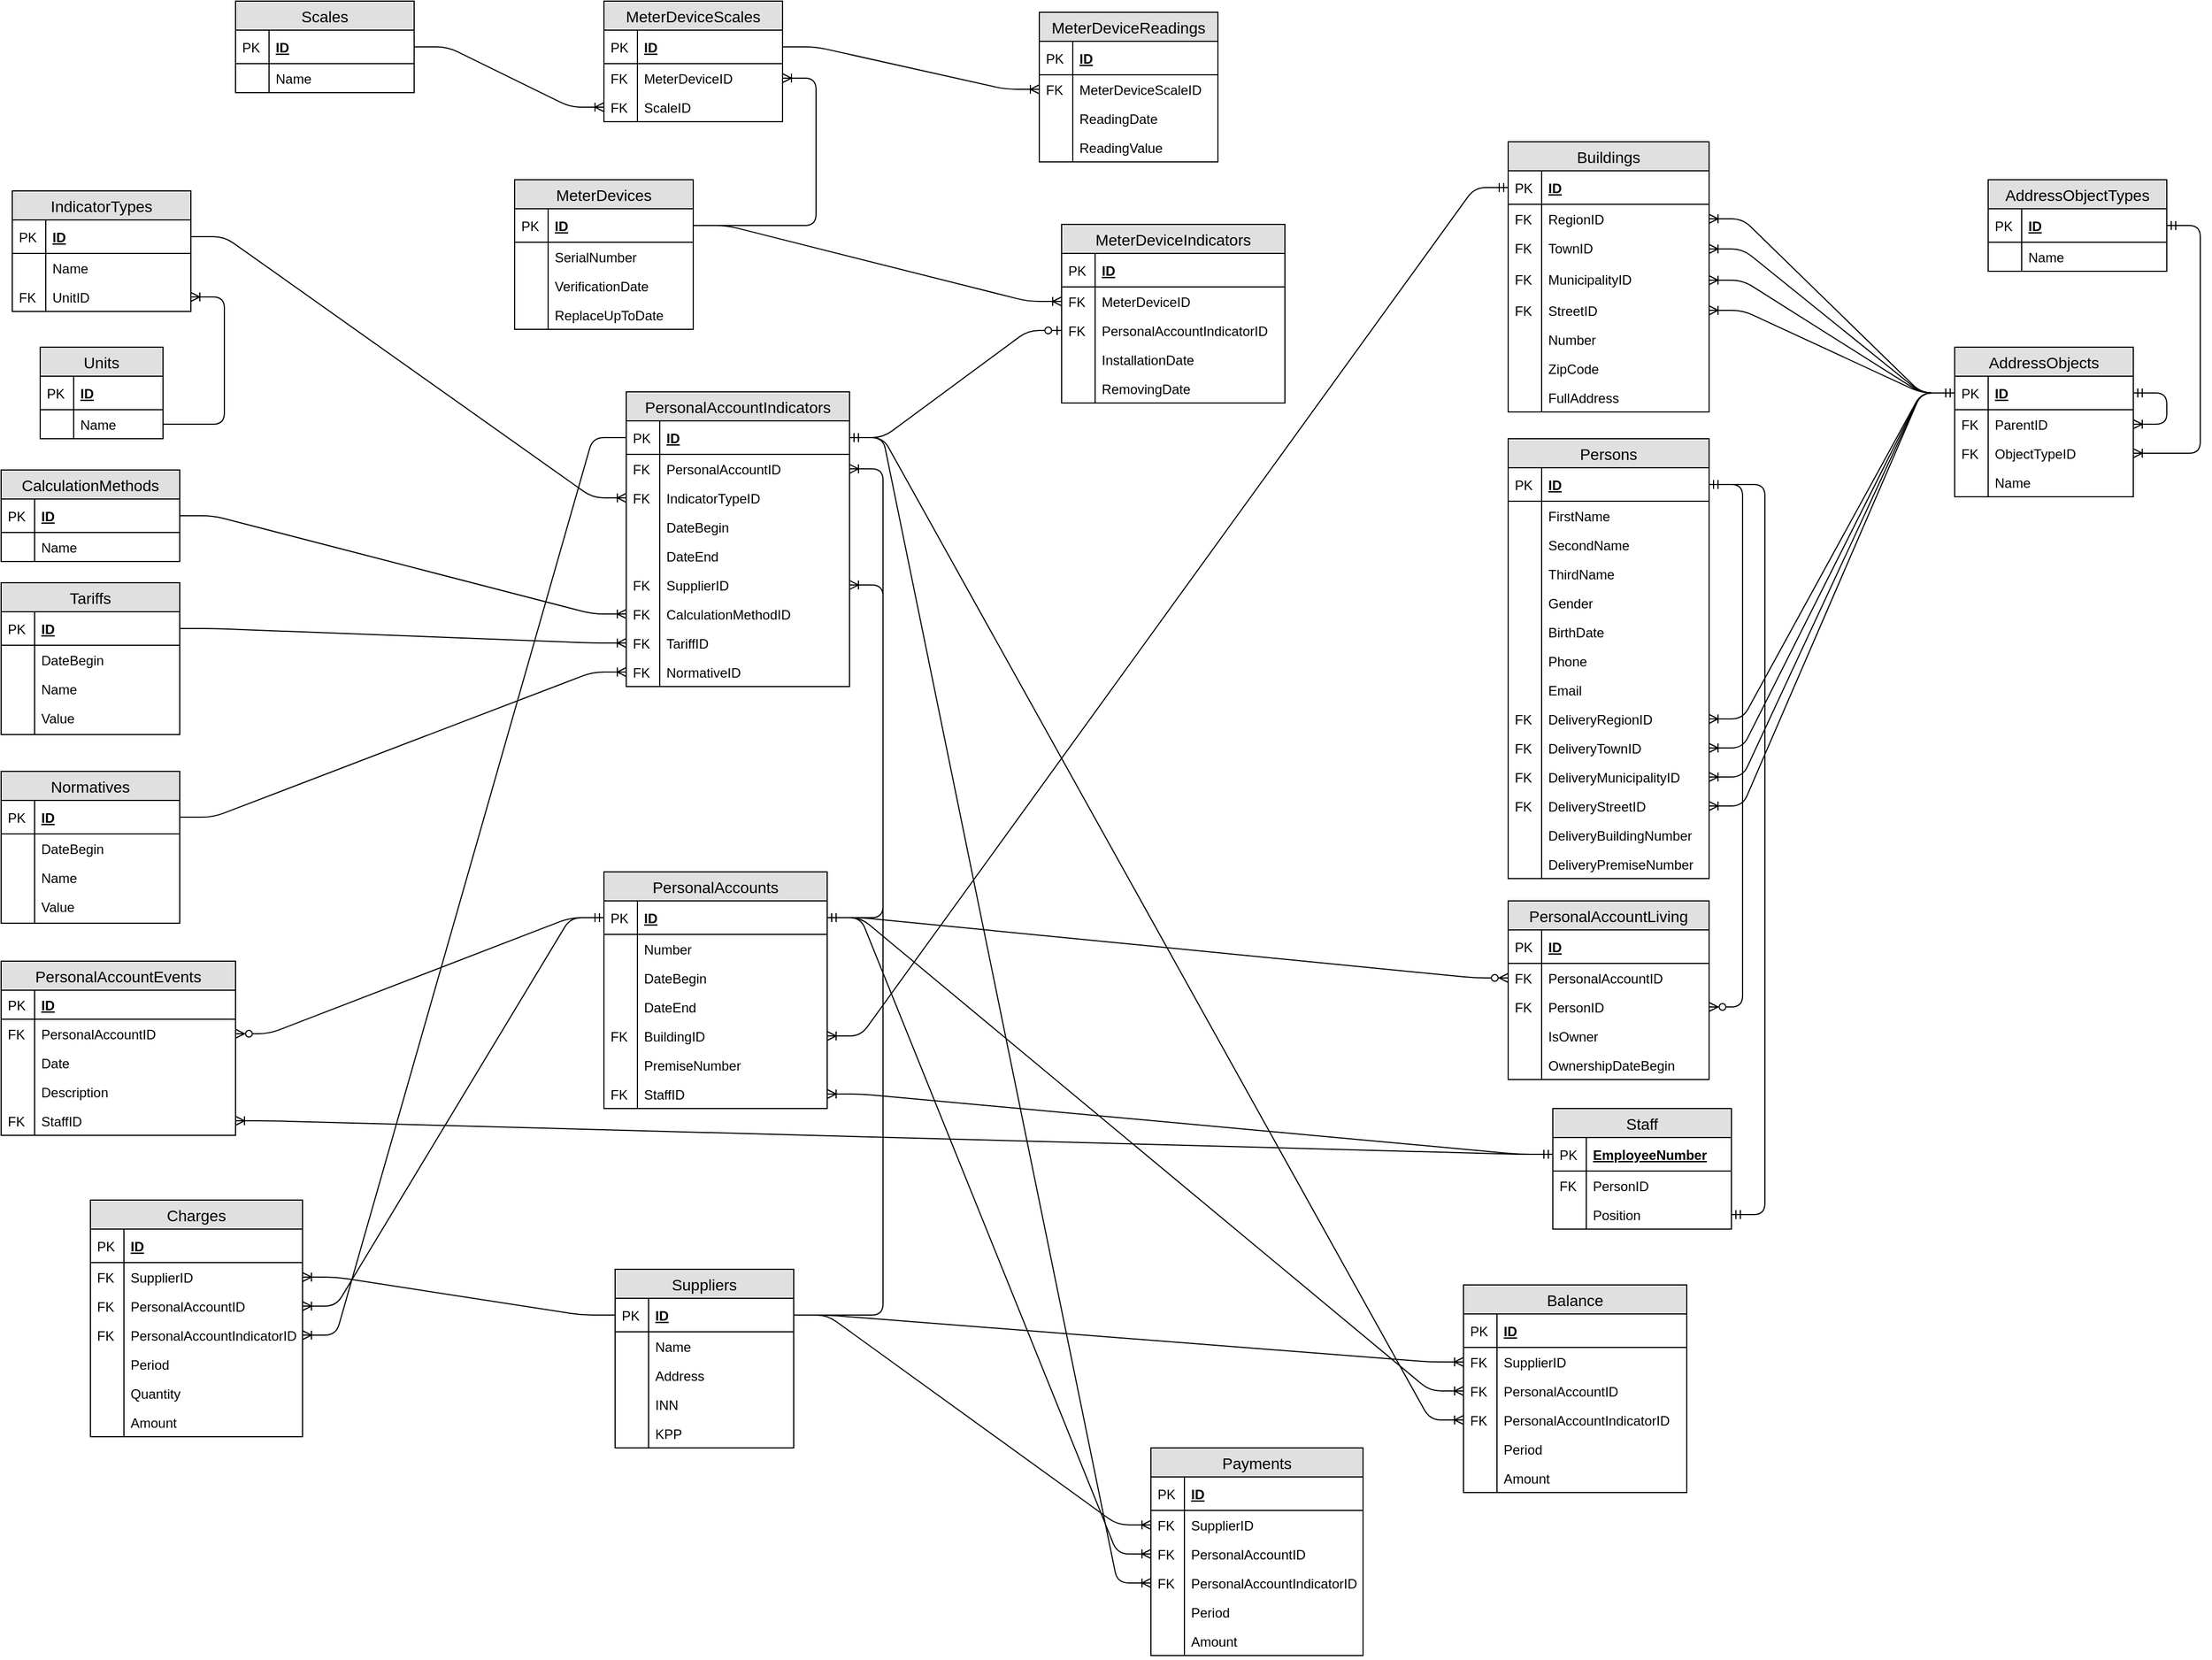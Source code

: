 <mxfile version="12.8.6" type="device"><diagram name="Page-1" id="e56a1550-8fbb-45ad-956c-1786394a9013"><mxGraphModel dx="2594" dy="1113" grid="1" gridSize="10" guides="1" tooltips="1" connect="1" arrows="1" fold="1" page="1" pageScale="1" pageWidth="1100" pageHeight="850" background="#ffffff" math="0" shadow="0"><root><mxCell id="0"/><mxCell id="1" parent="0"/><mxCell id="m9juF5eD6gMxYmHzZZN6-331" value="" style="edgeStyle=entityRelationEdgeStyle;fontSize=12;html=1;endArrow=ERoneToMany;startArrow=ERmandOne;" parent="1" source="m9juF5eD6gMxYmHzZZN6-59" target="m9juF5eD6gMxYmHzZZN6-87" edge="1"><mxGeometry width="100" height="100" relative="1" as="geometry"><mxPoint x="1531" y="101" as="sourcePoint"/><mxPoint x="1460" y="320" as="targetPoint"/></mxGeometry></mxCell><mxCell id="m9juF5eD6gMxYmHzZZN6-333" value="" style="edgeStyle=entityRelationEdgeStyle;fontSize=12;html=1;endArrow=ERoneToMany;startArrow=ERmandOne;" parent="1" source="m9juF5eD6gMxYmHzZZN6-81" target="m9juF5eD6gMxYmHzZZN6-96" edge="1"><mxGeometry width="100" height="100" relative="1" as="geometry"><mxPoint x="1170" y="540" as="sourcePoint"/><mxPoint x="1270" y="440" as="targetPoint"/></mxGeometry></mxCell><mxCell id="m9juF5eD6gMxYmHzZZN6-334" value="" style="edgeStyle=entityRelationEdgeStyle;fontSize=12;html=1;endArrow=ERoneToMany;startArrow=ERmandOne;" parent="1" source="m9juF5eD6gMxYmHzZZN6-81" target="m9juF5eD6gMxYmHzZZN6-98" edge="1"><mxGeometry width="100" height="100" relative="1" as="geometry"><mxPoint x="1170" y="540" as="sourcePoint"/><mxPoint x="1270" y="440" as="targetPoint"/></mxGeometry></mxCell><mxCell id="m9juF5eD6gMxYmHzZZN6-335" value="" style="edgeStyle=entityRelationEdgeStyle;fontSize=12;html=1;endArrow=ERoneToMany;startArrow=ERmandOne;" parent="1" source="m9juF5eD6gMxYmHzZZN6-81" target="m9juF5eD6gMxYmHzZZN6-107" edge="1"><mxGeometry width="100" height="100" relative="1" as="geometry"><mxPoint x="1170" y="540" as="sourcePoint"/><mxPoint x="1270" y="440" as="targetPoint"/></mxGeometry></mxCell><mxCell id="m9juF5eD6gMxYmHzZZN6-336" value="" style="edgeStyle=entityRelationEdgeStyle;fontSize=12;html=1;endArrow=ERoneToMany;startArrow=ERmandOne;" parent="1" source="m9juF5eD6gMxYmHzZZN6-81" target="m9juF5eD6gMxYmHzZZN6-100" edge="1"><mxGeometry width="100" height="100" relative="1" as="geometry"><mxPoint x="1170" y="540" as="sourcePoint"/><mxPoint x="1270" y="440" as="targetPoint"/></mxGeometry></mxCell><mxCell id="m9juF5eD6gMxYmHzZZN6-337" value="" style="edgeStyle=entityRelationEdgeStyle;fontSize=12;html=1;endArrow=ERoneToMany;startArrow=ERmandOne;" parent="1" source="m9juF5eD6gMxYmHzZZN6-81" target="m9juF5eD6gMxYmHzZZN6-149" edge="1"><mxGeometry width="100" height="100" relative="1" as="geometry"><mxPoint x="1170" y="540" as="sourcePoint"/><mxPoint x="1270" y="440" as="targetPoint"/></mxGeometry></mxCell><mxCell id="m9juF5eD6gMxYmHzZZN6-339" value="" style="edgeStyle=entityRelationEdgeStyle;fontSize=12;html=1;endArrow=ERoneToMany;startArrow=ERmandOne;" parent="1" source="m9juF5eD6gMxYmHzZZN6-81" target="m9juF5eD6gMxYmHzZZN6-151" edge="1"><mxGeometry width="100" height="100" relative="1" as="geometry"><mxPoint x="1170" y="540" as="sourcePoint"/><mxPoint x="1270" y="440" as="targetPoint"/></mxGeometry></mxCell><mxCell id="m9juF5eD6gMxYmHzZZN6-340" value="" style="edgeStyle=entityRelationEdgeStyle;fontSize=12;html=1;endArrow=ERoneToMany;startArrow=ERmandOne;" parent="1" source="m9juF5eD6gMxYmHzZZN6-81" target="m9juF5eD6gMxYmHzZZN6-153" edge="1"><mxGeometry width="100" height="100" relative="1" as="geometry"><mxPoint x="1170" y="540" as="sourcePoint"/><mxPoint x="1270" y="440" as="targetPoint"/></mxGeometry></mxCell><mxCell id="m9juF5eD6gMxYmHzZZN6-341" value="" style="edgeStyle=entityRelationEdgeStyle;fontSize=12;html=1;endArrow=ERoneToMany;startArrow=ERmandOne;" parent="1" source="m9juF5eD6gMxYmHzZZN6-81" target="m9juF5eD6gMxYmHzZZN6-155" edge="1"><mxGeometry width="100" height="100" relative="1" as="geometry"><mxPoint x="1170" y="540" as="sourcePoint"/><mxPoint x="1270" y="440" as="targetPoint"/></mxGeometry></mxCell><mxCell id="m9juF5eD6gMxYmHzZZN6-343" value="" style="edgeStyle=entityRelationEdgeStyle;fontSize=12;html=1;endArrow=ERoneToMany;startArrow=ERmandOne;" parent="1" source="m9juF5eD6gMxYmHzZZN6-94" target="m9juF5eD6gMxYmHzZZN6-124" edge="1"><mxGeometry width="100" height="100" relative="1" as="geometry"><mxPoint x="135" y="630" as="sourcePoint"/><mxPoint x="235" y="530" as="targetPoint"/></mxGeometry></mxCell><mxCell id="m9juF5eD6gMxYmHzZZN6-344" value="" style="edgeStyle=entityRelationEdgeStyle;fontSize=12;html=1;endArrow=ERoneToMany;startArrow=ERmandOne;" parent="1" source="m9juF5eD6gMxYmHzZZN6-114" target="m9juF5eD6gMxYmHzZZN6-201" edge="1"><mxGeometry width="100" height="100" relative="1" as="geometry"><mxPoint x="580" y="610" as="sourcePoint"/><mxPoint x="680" y="510" as="targetPoint"/></mxGeometry></mxCell><mxCell id="m9juF5eD6gMxYmHzZZN6-36" value="IndicatorTypes" style="swimlane;fontStyle=0;childLayout=stackLayout;horizontal=1;startSize=26;fillColor=#e0e0e0;horizontalStack=0;resizeParent=1;resizeParentMax=0;resizeLast=0;collapsible=1;marginBottom=0;swimlaneFillColor=#ffffff;align=center;fontSize=14;" parent="1" vertex="1"><mxGeometry x="50" y="220" width="160" height="108" as="geometry"/></mxCell><mxCell id="m9juF5eD6gMxYmHzZZN6-37" value="ID" style="shape=partialRectangle;top=0;left=0;right=0;bottom=1;align=left;verticalAlign=middle;fillColor=none;spacingLeft=34;spacingRight=4;overflow=hidden;rotatable=0;points=[[0,0.5],[1,0.5]];portConstraint=eastwest;dropTarget=0;fontStyle=5;fontSize=12;" parent="m9juF5eD6gMxYmHzZZN6-36" vertex="1"><mxGeometry y="26" width="160" height="30" as="geometry"/></mxCell><mxCell id="m9juF5eD6gMxYmHzZZN6-38" value="PK" style="shape=partialRectangle;top=0;left=0;bottom=0;fillColor=none;align=left;verticalAlign=middle;spacingLeft=4;spacingRight=4;overflow=hidden;rotatable=0;points=[];portConstraint=eastwest;part=1;fontSize=12;" parent="m9juF5eD6gMxYmHzZZN6-37" vertex="1" connectable="0"><mxGeometry width="30" height="30" as="geometry"/></mxCell><mxCell id="m9juF5eD6gMxYmHzZZN6-39" value="Name" style="shape=partialRectangle;top=0;left=0;right=0;bottom=0;align=left;verticalAlign=top;fillColor=none;spacingLeft=34;spacingRight=4;overflow=hidden;rotatable=0;points=[[0,0.5],[1,0.5]];portConstraint=eastwest;dropTarget=0;fontSize=12;" parent="m9juF5eD6gMxYmHzZZN6-36" vertex="1"><mxGeometry y="56" width="160" height="26" as="geometry"/></mxCell><mxCell id="m9juF5eD6gMxYmHzZZN6-40" value="" style="shape=partialRectangle;top=0;left=0;bottom=0;fillColor=none;align=left;verticalAlign=top;spacingLeft=4;spacingRight=4;overflow=hidden;rotatable=0;points=[];portConstraint=eastwest;part=1;fontSize=12;" parent="m9juF5eD6gMxYmHzZZN6-39" vertex="1" connectable="0"><mxGeometry width="30" height="26" as="geometry"/></mxCell><mxCell id="m9juF5eD6gMxYmHzZZN6-298" value="UnitID" style="shape=partialRectangle;top=0;left=0;right=0;bottom=0;align=left;verticalAlign=top;fillColor=none;spacingLeft=34;spacingRight=4;overflow=hidden;rotatable=0;points=[[0,0.5],[1,0.5]];portConstraint=eastwest;dropTarget=0;fontSize=12;" parent="m9juF5eD6gMxYmHzZZN6-36" vertex="1"><mxGeometry y="82" width="160" height="26" as="geometry"/></mxCell><mxCell id="m9juF5eD6gMxYmHzZZN6-299" value="FK" style="shape=partialRectangle;top=0;left=0;bottom=0;fillColor=none;align=left;verticalAlign=top;spacingLeft=4;spacingRight=4;overflow=hidden;rotatable=0;points=[];portConstraint=eastwest;part=1;fontSize=12;" parent="m9juF5eD6gMxYmHzZZN6-298" vertex="1" connectable="0"><mxGeometry width="30" height="26" as="geometry"/></mxCell><mxCell id="m9juF5eD6gMxYmHzZZN6-47" value="Units" style="swimlane;fontStyle=0;childLayout=stackLayout;horizontal=1;startSize=26;fillColor=#e0e0e0;horizontalStack=0;resizeParent=1;resizeParentMax=0;resizeLast=0;collapsible=1;marginBottom=0;swimlaneFillColor=#ffffff;align=center;fontSize=14;" parent="1" vertex="1"><mxGeometry x="75" y="360" width="110" height="82" as="geometry"/></mxCell><mxCell id="m9juF5eD6gMxYmHzZZN6-48" value="ID" style="shape=partialRectangle;top=0;left=0;right=0;bottom=1;align=left;verticalAlign=middle;fillColor=none;spacingLeft=34;spacingRight=4;overflow=hidden;rotatable=0;points=[[0,0.5],[1,0.5]];portConstraint=eastwest;dropTarget=0;fontStyle=5;fontSize=12;" parent="m9juF5eD6gMxYmHzZZN6-47" vertex="1"><mxGeometry y="26" width="110" height="30" as="geometry"/></mxCell><mxCell id="m9juF5eD6gMxYmHzZZN6-49" value="PK" style="shape=partialRectangle;top=0;left=0;bottom=0;fillColor=none;align=left;verticalAlign=middle;spacingLeft=4;spacingRight=4;overflow=hidden;rotatable=0;points=[];portConstraint=eastwest;part=1;fontSize=12;" parent="m9juF5eD6gMxYmHzZZN6-48" vertex="1" connectable="0"><mxGeometry width="30" height="30" as="geometry"/></mxCell><mxCell id="m9juF5eD6gMxYmHzZZN6-50" value="Name" style="shape=partialRectangle;top=0;left=0;right=0;bottom=0;align=left;verticalAlign=top;fillColor=none;spacingLeft=34;spacingRight=4;overflow=hidden;rotatable=0;points=[[0,0.5],[1,0.5]];portConstraint=eastwest;dropTarget=0;fontSize=12;" parent="m9juF5eD6gMxYmHzZZN6-47" vertex="1"><mxGeometry y="56" width="110" height="26" as="geometry"/></mxCell><mxCell id="m9juF5eD6gMxYmHzZZN6-51" value="" style="shape=partialRectangle;top=0;left=0;bottom=0;fillColor=none;align=left;verticalAlign=top;spacingLeft=4;spacingRight=4;overflow=hidden;rotatable=0;points=[];portConstraint=eastwest;part=1;fontSize=12;" parent="m9juF5eD6gMxYmHzZZN6-50" vertex="1" connectable="0"><mxGeometry width="30" height="26" as="geometry"/></mxCell><mxCell id="m9juF5eD6gMxYmHzZZN6-351" value="" style="edgeStyle=entityRelationEdgeStyle;fontSize=12;html=1;endArrow=ERoneToMany;startArrow=ERmandOne;" parent="1" source="m9juF5eD6gMxYmHzZZN6-188" target="m9juF5eD6gMxYmHzZZN6-228" edge="1"><mxGeometry width="100" height="100" relative="1" as="geometry"><mxPoint x="710" y="1140" as="sourcePoint"/><mxPoint x="810" y="1040" as="targetPoint"/></mxGeometry></mxCell><mxCell id="m9juF5eD6gMxYmHzZZN6-352" value="" style="edgeStyle=entityRelationEdgeStyle;fontSize=12;html=1;endArrow=ERoneToMany;startArrow=ERmandOne;" parent="1" source="m9juF5eD6gMxYmHzZZN6-188" target="m9juF5eD6gMxYmHzZZN6-128" edge="1"><mxGeometry width="100" height="100" relative="1" as="geometry"><mxPoint x="710" y="1140" as="sourcePoint"/><mxPoint x="810" y="1040" as="targetPoint"/></mxGeometry></mxCell><mxCell id="m9juF5eD6gMxYmHzZZN6-354" value="" style="edgeStyle=entityRelationEdgeStyle;fontSize=12;html=1;endArrow=ERmandOne;startArrow=ERmandOne;" parent="1" source="m9juF5eD6gMxYmHzZZN6-190" target="m9juF5eD6gMxYmHzZZN6-131" edge="1"><mxGeometry width="100" height="100" relative="1" as="geometry"><mxPoint x="1390" y="656" as="sourcePoint"/><mxPoint x="1490" y="556" as="targetPoint"/></mxGeometry></mxCell><mxCell id="m9juF5eD6gMxYmHzZZN6-357" value="" style="edgeStyle=entityRelationEdgeStyle;fontSize=12;html=1;endArrow=ERzeroToMany;startArrow=ERmandOne;" parent="1" source="m9juF5eD6gMxYmHzZZN6-114" target="m9juF5eD6gMxYmHzZZN6-355" edge="1"><mxGeometry width="100" height="100" relative="1" as="geometry"><mxPoint x="710" y="1040" as="sourcePoint"/><mxPoint x="810" y="940" as="targetPoint"/></mxGeometry></mxCell><mxCell id="m9juF5eD6gMxYmHzZZN6-358" value="" style="edgeStyle=entityRelationEdgeStyle;fontSize=12;html=1;endArrow=ERzeroToMany;startArrow=ERmandOne;" parent="1" source="m9juF5eD6gMxYmHzZZN6-114" target="m9juF5eD6gMxYmHzZZN6-246" edge="1"><mxGeometry width="100" height="100" relative="1" as="geometry"><mxPoint x="710" y="1040" as="sourcePoint"/><mxPoint x="810" y="940" as="targetPoint"/></mxGeometry></mxCell><mxCell id="m9juF5eD6gMxYmHzZZN6-359" value="" style="edgeStyle=entityRelationEdgeStyle;fontSize=12;html=1;endArrow=ERzeroToMany;startArrow=ERmandOne;" parent="1" source="m9juF5eD6gMxYmHzZZN6-131" target="m9juF5eD6gMxYmHzZZN6-248" edge="1"><mxGeometry width="100" height="100" relative="1" as="geometry"><mxPoint x="1390" y="826" as="sourcePoint"/><mxPoint x="1490" y="726" as="targetPoint"/></mxGeometry></mxCell><mxCell id="m9juF5eD6gMxYmHzZZN6-361" value="" style="edgeStyle=entityRelationEdgeStyle;fontSize=12;html=1;endArrow=ERzeroToOne;startArrow=ERmandOne;" parent="1" source="m9juF5eD6gMxYmHzZZN6-199" target="m9juF5eD6gMxYmHzZZN6-272" edge="1"><mxGeometry width="100" height="100" relative="1" as="geometry"><mxPoint x="710" y="1140" as="sourcePoint"/><mxPoint x="810" y="1040" as="targetPoint"/></mxGeometry></mxCell><mxCell id="m9juF5eD6gMxYmHzZZN6-362" value="" style="edgeStyle=entityRelationEdgeStyle;fontSize=12;html=1;endArrow=ERoneToMany;" parent="1" source="m9juF5eD6gMxYmHzZZN6-175" target="m9juF5eD6gMxYmHzZZN6-235" edge="1"><mxGeometry width="100" height="100" relative="1" as="geometry"><mxPoint x="710" y="1280" as="sourcePoint"/><mxPoint x="810" y="1180" as="targetPoint"/></mxGeometry></mxCell><mxCell id="m9juF5eD6gMxYmHzZZN6-363" value="" style="edgeStyle=entityRelationEdgeStyle;fontSize=12;html=1;endArrow=ERoneToMany;" parent="1" source="m9juF5eD6gMxYmHzZZN6-70" target="m9juF5eD6gMxYmHzZZN6-237" edge="1"><mxGeometry width="100" height="100" relative="1" as="geometry"><mxPoint x="710" y="1280" as="sourcePoint"/><mxPoint x="810" y="1180" as="targetPoint"/></mxGeometry></mxCell><mxCell id="m9juF5eD6gMxYmHzZZN6-366" value="" style="edgeStyle=entityRelationEdgeStyle;fontSize=12;html=1;endArrow=ERoneToMany;" parent="1" source="m9juF5eD6gMxYmHzZZN6-162" target="m9juF5eD6gMxYmHzZZN6-284" edge="1"><mxGeometry width="100" height="100" relative="1" as="geometry"><mxPoint x="340" y="1200" as="sourcePoint"/><mxPoint x="810" y="1180" as="targetPoint"/></mxGeometry></mxCell><mxCell id="m9juF5eD6gMxYmHzZZN6-367" value="" style="edgeStyle=entityRelationEdgeStyle;fontSize=12;html=1;endArrow=ERoneToMany;" parent="1" source="m9juF5eD6gMxYmHzZZN6-114" target="m9juF5eD6gMxYmHzZZN6-286" edge="1"><mxGeometry width="100" height="100" relative="1" as="geometry"><mxPoint x="710" y="1380" as="sourcePoint"/><mxPoint x="810" y="1280" as="targetPoint"/></mxGeometry></mxCell><mxCell id="m9juF5eD6gMxYmHzZZN6-368" value="" style="edgeStyle=entityRelationEdgeStyle;fontSize=12;html=1;endArrow=ERoneToMany;" parent="1" source="m9juF5eD6gMxYmHzZZN6-199" target="m9juF5eD6gMxYmHzZZN6-292" edge="1"><mxGeometry width="100" height="100" relative="1" as="geometry"><mxPoint x="710" y="1000" as="sourcePoint"/><mxPoint x="810" y="900" as="targetPoint"/></mxGeometry></mxCell><mxCell id="m9juF5eD6gMxYmHzZZN6-370" value="" style="edgeStyle=entityRelationEdgeStyle;fontSize=12;html=1;endArrow=ERoneToMany;" parent="1" source="m9juF5eD6gMxYmHzZZN6-162" target="m9juF5eD6gMxYmHzZZN6-303" edge="1"><mxGeometry width="100" height="100" relative="1" as="geometry"><mxPoint x="730" y="1190" as="sourcePoint"/><mxPoint x="830" y="1090" as="targetPoint"/></mxGeometry></mxCell><mxCell id="m9juF5eD6gMxYmHzZZN6-371" value="" style="edgeStyle=entityRelationEdgeStyle;fontSize=12;html=1;endArrow=ERoneToMany;" parent="1" source="m9juF5eD6gMxYmHzZZN6-114" target="m9juF5eD6gMxYmHzZZN6-305" edge="1"><mxGeometry width="100" height="100" relative="1" as="geometry"><mxPoint x="730" y="1150" as="sourcePoint"/><mxPoint x="830" y="1050" as="targetPoint"/></mxGeometry></mxCell><mxCell id="m9juF5eD6gMxYmHzZZN6-372" value="" style="edgeStyle=entityRelationEdgeStyle;fontSize=12;html=1;endArrow=ERoneToMany;" parent="1" source="m9juF5eD6gMxYmHzZZN6-199" target="m9juF5eD6gMxYmHzZZN6-311" edge="1"><mxGeometry width="100" height="100" relative="1" as="geometry"><mxPoint x="730" y="1040" as="sourcePoint"/><mxPoint x="830" y="940" as="targetPoint"/></mxGeometry></mxCell><mxCell id="m9juF5eD6gMxYmHzZZN6-93" value="Buildings" style="swimlane;fontStyle=0;childLayout=stackLayout;horizontal=1;startSize=26;fillColor=#e0e0e0;horizontalStack=0;resizeParent=1;resizeParentMax=0;resizeLast=0;collapsible=1;marginBottom=0;swimlaneFillColor=#ffffff;align=center;fontSize=14;" parent="1" vertex="1"><mxGeometry x="1390" y="176" width="180" height="242" as="geometry"/></mxCell><mxCell id="m9juF5eD6gMxYmHzZZN6-94" value="ID" style="shape=partialRectangle;top=0;left=0;right=0;bottom=1;align=left;verticalAlign=middle;fillColor=none;spacingLeft=34;spacingRight=4;overflow=hidden;rotatable=0;points=[[0,0.5],[1,0.5]];portConstraint=eastwest;dropTarget=0;fontStyle=5;fontSize=12;" parent="m9juF5eD6gMxYmHzZZN6-93" vertex="1"><mxGeometry y="26" width="180" height="30" as="geometry"/></mxCell><mxCell id="m9juF5eD6gMxYmHzZZN6-95" value="PK" style="shape=partialRectangle;top=0;left=0;bottom=0;fillColor=none;align=left;verticalAlign=middle;spacingLeft=4;spacingRight=4;overflow=hidden;rotatable=0;points=[];portConstraint=eastwest;part=1;fontSize=12;" parent="m9juF5eD6gMxYmHzZZN6-94" vertex="1" connectable="0"><mxGeometry width="30" height="30" as="geometry"/></mxCell><mxCell id="m9juF5eD6gMxYmHzZZN6-96" value="RegionID" style="shape=partialRectangle;top=0;left=0;right=0;bottom=0;align=left;verticalAlign=top;fillColor=none;spacingLeft=34;spacingRight=4;overflow=hidden;rotatable=0;points=[[0,0.5],[1,0.5]];portConstraint=eastwest;dropTarget=0;fontSize=12;" parent="m9juF5eD6gMxYmHzZZN6-93" vertex="1"><mxGeometry y="56" width="180" height="26" as="geometry"/></mxCell><mxCell id="m9juF5eD6gMxYmHzZZN6-97" value="FK" style="shape=partialRectangle;top=0;left=0;bottom=0;fillColor=none;align=left;verticalAlign=top;spacingLeft=4;spacingRight=4;overflow=hidden;rotatable=0;points=[];portConstraint=eastwest;part=1;fontSize=12;" parent="m9juF5eD6gMxYmHzZZN6-96" vertex="1" connectable="0"><mxGeometry width="30" height="26" as="geometry"/></mxCell><mxCell id="m9juF5eD6gMxYmHzZZN6-98" value="TownID" style="shape=partialRectangle;top=0;left=0;right=0;bottom=0;align=left;verticalAlign=top;fillColor=none;spacingLeft=34;spacingRight=4;overflow=hidden;rotatable=0;points=[[0,0.5],[1,0.5]];portConstraint=eastwest;dropTarget=0;fontSize=12;" parent="m9juF5eD6gMxYmHzZZN6-93" vertex="1"><mxGeometry y="82" width="180" height="28" as="geometry"/></mxCell><mxCell id="m9juF5eD6gMxYmHzZZN6-99" value="FK" style="shape=partialRectangle;top=0;left=0;bottom=0;fillColor=none;align=left;verticalAlign=top;spacingLeft=4;spacingRight=4;overflow=hidden;rotatable=0;points=[];portConstraint=eastwest;part=1;fontSize=12;" parent="m9juF5eD6gMxYmHzZZN6-98" vertex="1" connectable="0"><mxGeometry width="30" height="28" as="geometry"/></mxCell><mxCell id="m9juF5eD6gMxYmHzZZN6-107" value="MunicipalityID" style="shape=partialRectangle;top=0;left=0;right=0;bottom=0;align=left;verticalAlign=top;fillColor=none;spacingLeft=34;spacingRight=4;overflow=hidden;rotatable=0;points=[[0,0.5],[1,0.5]];portConstraint=eastwest;dropTarget=0;fontSize=12;" parent="m9juF5eD6gMxYmHzZZN6-93" vertex="1"><mxGeometry y="110" width="180" height="28" as="geometry"/></mxCell><mxCell id="m9juF5eD6gMxYmHzZZN6-108" value="FK" style="shape=partialRectangle;top=0;left=0;bottom=0;fillColor=none;align=left;verticalAlign=top;spacingLeft=4;spacingRight=4;overflow=hidden;rotatable=0;points=[];portConstraint=eastwest;part=1;fontSize=12;" parent="m9juF5eD6gMxYmHzZZN6-107" vertex="1" connectable="0"><mxGeometry width="30" height="28" as="geometry"/></mxCell><mxCell id="m9juF5eD6gMxYmHzZZN6-100" value="StreetID" style="shape=partialRectangle;top=0;left=0;right=0;bottom=0;align=left;verticalAlign=top;fillColor=none;spacingLeft=34;spacingRight=4;overflow=hidden;rotatable=0;points=[[0,0.5],[1,0.5]];portConstraint=eastwest;dropTarget=0;fontSize=12;" parent="m9juF5eD6gMxYmHzZZN6-93" vertex="1"><mxGeometry y="138" width="180" height="26" as="geometry"/></mxCell><mxCell id="m9juF5eD6gMxYmHzZZN6-101" value="FK" style="shape=partialRectangle;top=0;left=0;bottom=0;fillColor=none;align=left;verticalAlign=top;spacingLeft=4;spacingRight=4;overflow=hidden;rotatable=0;points=[];portConstraint=eastwest;part=1;fontSize=12;" parent="m9juF5eD6gMxYmHzZZN6-100" vertex="1" connectable="0"><mxGeometry width="30" height="26" as="geometry"/></mxCell><mxCell id="m9juF5eD6gMxYmHzZZN6-104" value="Number" style="shape=partialRectangle;top=0;left=0;right=0;bottom=0;align=left;verticalAlign=top;fillColor=none;spacingLeft=34;spacingRight=4;overflow=hidden;rotatable=0;points=[[0,0.5],[1,0.5]];portConstraint=eastwest;dropTarget=0;fontSize=12;" parent="m9juF5eD6gMxYmHzZZN6-93" vertex="1"><mxGeometry y="164" width="180" height="26" as="geometry"/></mxCell><mxCell id="m9juF5eD6gMxYmHzZZN6-105" value="" style="shape=partialRectangle;top=0;left=0;bottom=0;fillColor=none;align=left;verticalAlign=top;spacingLeft=4;spacingRight=4;overflow=hidden;rotatable=0;points=[];portConstraint=eastwest;part=1;fontSize=12;" parent="m9juF5eD6gMxYmHzZZN6-104" vertex="1" connectable="0"><mxGeometry width="30" height="26" as="geometry"/></mxCell><mxCell id="m9juF5eD6gMxYmHzZZN6-109" value="ZipCode" style="shape=partialRectangle;top=0;left=0;right=0;bottom=0;align=left;verticalAlign=top;fillColor=none;spacingLeft=34;spacingRight=4;overflow=hidden;rotatable=0;points=[[0,0.5],[1,0.5]];portConstraint=eastwest;dropTarget=0;fontSize=12;" parent="m9juF5eD6gMxYmHzZZN6-93" vertex="1"><mxGeometry y="190" width="180" height="26" as="geometry"/></mxCell><mxCell id="m9juF5eD6gMxYmHzZZN6-110" value="" style="shape=partialRectangle;top=0;left=0;bottom=0;fillColor=none;align=left;verticalAlign=top;spacingLeft=4;spacingRight=4;overflow=hidden;rotatable=0;points=[];portConstraint=eastwest;part=1;fontSize=12;" parent="m9juF5eD6gMxYmHzZZN6-109" vertex="1" connectable="0"><mxGeometry width="30" height="26" as="geometry"/></mxCell><mxCell id="m9juF5eD6gMxYmHzZZN6-111" value="FullAddress" style="shape=partialRectangle;top=0;left=0;right=0;bottom=0;align=left;verticalAlign=top;fillColor=none;spacingLeft=34;spacingRight=4;overflow=hidden;rotatable=0;points=[[0,0.5],[1,0.5]];portConstraint=eastwest;dropTarget=0;fontSize=12;" parent="m9juF5eD6gMxYmHzZZN6-93" vertex="1"><mxGeometry y="216" width="180" height="26" as="geometry"/></mxCell><mxCell id="m9juF5eD6gMxYmHzZZN6-112" value="" style="shape=partialRectangle;top=0;left=0;bottom=0;fillColor=none;align=left;verticalAlign=top;spacingLeft=4;spacingRight=4;overflow=hidden;rotatable=0;points=[];portConstraint=eastwest;part=1;fontSize=12;" parent="m9juF5eD6gMxYmHzZZN6-111" vertex="1" connectable="0"><mxGeometry width="30" height="26" as="geometry"/></mxCell><mxCell id="m9juF5eD6gMxYmHzZZN6-130" value="Persons" style="swimlane;fontStyle=0;childLayout=stackLayout;horizontal=1;startSize=26;fillColor=#e0e0e0;horizontalStack=0;resizeParent=1;resizeParentMax=0;resizeLast=0;collapsible=1;marginBottom=0;swimlaneFillColor=#ffffff;align=center;fontSize=14;" parent="1" vertex="1"><mxGeometry x="1390" y="442" width="180" height="394" as="geometry"/></mxCell><mxCell id="m9juF5eD6gMxYmHzZZN6-131" value="ID" style="shape=partialRectangle;top=0;left=0;right=0;bottom=1;align=left;verticalAlign=middle;fillColor=none;spacingLeft=34;spacingRight=4;overflow=hidden;rotatable=0;points=[[0,0.5],[1,0.5]];portConstraint=eastwest;dropTarget=0;fontStyle=5;fontSize=12;" parent="m9juF5eD6gMxYmHzZZN6-130" vertex="1"><mxGeometry y="26" width="180" height="30" as="geometry"/></mxCell><mxCell id="m9juF5eD6gMxYmHzZZN6-132" value="PK" style="shape=partialRectangle;top=0;left=0;bottom=0;fillColor=none;align=left;verticalAlign=middle;spacingLeft=4;spacingRight=4;overflow=hidden;rotatable=0;points=[];portConstraint=eastwest;part=1;fontSize=12;" parent="m9juF5eD6gMxYmHzZZN6-131" vertex="1" connectable="0"><mxGeometry width="30" height="30" as="geometry"/></mxCell><mxCell id="m9juF5eD6gMxYmHzZZN6-133" value="FirstName" style="shape=partialRectangle;top=0;left=0;right=0;bottom=0;align=left;verticalAlign=top;fillColor=none;spacingLeft=34;spacingRight=4;overflow=hidden;rotatable=0;points=[[0,0.5],[1,0.5]];portConstraint=eastwest;dropTarget=0;fontSize=12;" parent="m9juF5eD6gMxYmHzZZN6-130" vertex="1"><mxGeometry y="56" width="180" height="26" as="geometry"/></mxCell><mxCell id="m9juF5eD6gMxYmHzZZN6-134" value="" style="shape=partialRectangle;top=0;left=0;bottom=0;fillColor=none;align=left;verticalAlign=top;spacingLeft=4;spacingRight=4;overflow=hidden;rotatable=0;points=[];portConstraint=eastwest;part=1;fontSize=12;" parent="m9juF5eD6gMxYmHzZZN6-133" vertex="1" connectable="0"><mxGeometry width="30" height="26" as="geometry"/></mxCell><mxCell id="m9juF5eD6gMxYmHzZZN6-135" value="SecondName" style="shape=partialRectangle;top=0;left=0;right=0;bottom=0;align=left;verticalAlign=top;fillColor=none;spacingLeft=34;spacingRight=4;overflow=hidden;rotatable=0;points=[[0,0.5],[1,0.5]];portConstraint=eastwest;dropTarget=0;fontSize=12;" parent="m9juF5eD6gMxYmHzZZN6-130" vertex="1"><mxGeometry y="82" width="180" height="26" as="geometry"/></mxCell><mxCell id="m9juF5eD6gMxYmHzZZN6-136" value="" style="shape=partialRectangle;top=0;left=0;bottom=0;fillColor=none;align=left;verticalAlign=top;spacingLeft=4;spacingRight=4;overflow=hidden;rotatable=0;points=[];portConstraint=eastwest;part=1;fontSize=12;" parent="m9juF5eD6gMxYmHzZZN6-135" vertex="1" connectable="0"><mxGeometry width="30" height="26" as="geometry"/></mxCell><mxCell id="m9juF5eD6gMxYmHzZZN6-137" value="ThirdName" style="shape=partialRectangle;top=0;left=0;right=0;bottom=0;align=left;verticalAlign=top;fillColor=none;spacingLeft=34;spacingRight=4;overflow=hidden;rotatable=0;points=[[0,0.5],[1,0.5]];portConstraint=eastwest;dropTarget=0;fontSize=12;" parent="m9juF5eD6gMxYmHzZZN6-130" vertex="1"><mxGeometry y="108" width="180" height="26" as="geometry"/></mxCell><mxCell id="m9juF5eD6gMxYmHzZZN6-138" value="" style="shape=partialRectangle;top=0;left=0;bottom=0;fillColor=none;align=left;verticalAlign=top;spacingLeft=4;spacingRight=4;overflow=hidden;rotatable=0;points=[];portConstraint=eastwest;part=1;fontSize=12;" parent="m9juF5eD6gMxYmHzZZN6-137" vertex="1" connectable="0"><mxGeometry width="30" height="26" as="geometry"/></mxCell><mxCell id="m9juF5eD6gMxYmHzZZN6-141" value="Gender" style="shape=partialRectangle;top=0;left=0;right=0;bottom=0;align=left;verticalAlign=top;fillColor=none;spacingLeft=34;spacingRight=4;overflow=hidden;rotatable=0;points=[[0,0.5],[1,0.5]];portConstraint=eastwest;dropTarget=0;fontSize=12;" parent="m9juF5eD6gMxYmHzZZN6-130" vertex="1"><mxGeometry y="134" width="180" height="26" as="geometry"/></mxCell><mxCell id="m9juF5eD6gMxYmHzZZN6-142" value="" style="shape=partialRectangle;top=0;left=0;bottom=0;fillColor=none;align=left;verticalAlign=top;spacingLeft=4;spacingRight=4;overflow=hidden;rotatable=0;points=[];portConstraint=eastwest;part=1;fontSize=12;" parent="m9juF5eD6gMxYmHzZZN6-141" vertex="1" connectable="0"><mxGeometry width="30" height="26" as="geometry"/></mxCell><mxCell id="m9juF5eD6gMxYmHzZZN6-143" value="BirthDate" style="shape=partialRectangle;top=0;left=0;right=0;bottom=0;align=left;verticalAlign=top;fillColor=none;spacingLeft=34;spacingRight=4;overflow=hidden;rotatable=0;points=[[0,0.5],[1,0.5]];portConstraint=eastwest;dropTarget=0;fontSize=12;" parent="m9juF5eD6gMxYmHzZZN6-130" vertex="1"><mxGeometry y="160" width="180" height="26" as="geometry"/></mxCell><mxCell id="m9juF5eD6gMxYmHzZZN6-144" value="" style="shape=partialRectangle;top=0;left=0;bottom=0;fillColor=none;align=left;verticalAlign=top;spacingLeft=4;spacingRight=4;overflow=hidden;rotatable=0;points=[];portConstraint=eastwest;part=1;fontSize=12;" parent="m9juF5eD6gMxYmHzZZN6-143" vertex="1" connectable="0"><mxGeometry width="30" height="26" as="geometry"/></mxCell><mxCell id="m9juF5eD6gMxYmHzZZN6-145" value="Phone" style="shape=partialRectangle;top=0;left=0;right=0;bottom=0;align=left;verticalAlign=top;fillColor=none;spacingLeft=34;spacingRight=4;overflow=hidden;rotatable=0;points=[[0,0.5],[1,0.5]];portConstraint=eastwest;dropTarget=0;fontSize=12;" parent="m9juF5eD6gMxYmHzZZN6-130" vertex="1"><mxGeometry y="186" width="180" height="26" as="geometry"/></mxCell><mxCell id="m9juF5eD6gMxYmHzZZN6-146" value="" style="shape=partialRectangle;top=0;left=0;bottom=0;fillColor=none;align=left;verticalAlign=top;spacingLeft=4;spacingRight=4;overflow=hidden;rotatable=0;points=[];portConstraint=eastwest;part=1;fontSize=12;" parent="m9juF5eD6gMxYmHzZZN6-145" vertex="1" connectable="0"><mxGeometry width="30" height="26" as="geometry"/></mxCell><mxCell id="m9juF5eD6gMxYmHzZZN6-147" value="Email" style="shape=partialRectangle;top=0;left=0;right=0;bottom=0;align=left;verticalAlign=top;fillColor=none;spacingLeft=34;spacingRight=4;overflow=hidden;rotatable=0;points=[[0,0.5],[1,0.5]];portConstraint=eastwest;dropTarget=0;fontSize=12;" parent="m9juF5eD6gMxYmHzZZN6-130" vertex="1"><mxGeometry y="212" width="180" height="26" as="geometry"/></mxCell><mxCell id="m9juF5eD6gMxYmHzZZN6-148" value="" style="shape=partialRectangle;top=0;left=0;bottom=0;fillColor=none;align=left;verticalAlign=top;spacingLeft=4;spacingRight=4;overflow=hidden;rotatable=0;points=[];portConstraint=eastwest;part=1;fontSize=12;" parent="m9juF5eD6gMxYmHzZZN6-147" vertex="1" connectable="0"><mxGeometry width="30" height="26" as="geometry"/></mxCell><mxCell id="m9juF5eD6gMxYmHzZZN6-149" value="DeliveryRegionID" style="shape=partialRectangle;top=0;left=0;right=0;bottom=0;align=left;verticalAlign=top;fillColor=none;spacingLeft=34;spacingRight=4;overflow=hidden;rotatable=0;points=[[0,0.5],[1,0.5]];portConstraint=eastwest;dropTarget=0;fontSize=12;" parent="m9juF5eD6gMxYmHzZZN6-130" vertex="1"><mxGeometry y="238" width="180" height="26" as="geometry"/></mxCell><mxCell id="m9juF5eD6gMxYmHzZZN6-150" value="FK" style="shape=partialRectangle;top=0;left=0;bottom=0;fillColor=none;align=left;verticalAlign=top;spacingLeft=4;spacingRight=4;overflow=hidden;rotatable=0;points=[];portConstraint=eastwest;part=1;fontSize=12;" parent="m9juF5eD6gMxYmHzZZN6-149" vertex="1" connectable="0"><mxGeometry width="30" height="26" as="geometry"/></mxCell><mxCell id="m9juF5eD6gMxYmHzZZN6-151" value="DeliveryTownID" style="shape=partialRectangle;top=0;left=0;right=0;bottom=0;align=left;verticalAlign=top;fillColor=none;spacingLeft=34;spacingRight=4;overflow=hidden;rotatable=0;points=[[0,0.5],[1,0.5]];portConstraint=eastwest;dropTarget=0;fontSize=12;" parent="m9juF5eD6gMxYmHzZZN6-130" vertex="1"><mxGeometry y="264" width="180" height="26" as="geometry"/></mxCell><mxCell id="m9juF5eD6gMxYmHzZZN6-152" value="FK" style="shape=partialRectangle;top=0;left=0;bottom=0;fillColor=none;align=left;verticalAlign=top;spacingLeft=4;spacingRight=4;overflow=hidden;rotatable=0;points=[];portConstraint=eastwest;part=1;fontSize=12;" parent="m9juF5eD6gMxYmHzZZN6-151" vertex="1" connectable="0"><mxGeometry width="30" height="26" as="geometry"/></mxCell><mxCell id="m9juF5eD6gMxYmHzZZN6-153" value="DeliveryMunicipalityID" style="shape=partialRectangle;top=0;left=0;right=0;bottom=0;align=left;verticalAlign=top;fillColor=none;spacingLeft=34;spacingRight=4;overflow=hidden;rotatable=0;points=[[0,0.5],[1,0.5]];portConstraint=eastwest;dropTarget=0;fontSize=12;" parent="m9juF5eD6gMxYmHzZZN6-130" vertex="1"><mxGeometry y="290" width="180" height="26" as="geometry"/></mxCell><mxCell id="m9juF5eD6gMxYmHzZZN6-154" value="FK" style="shape=partialRectangle;top=0;left=0;bottom=0;fillColor=none;align=left;verticalAlign=top;spacingLeft=4;spacingRight=4;overflow=hidden;rotatable=0;points=[];portConstraint=eastwest;part=1;fontSize=12;" parent="m9juF5eD6gMxYmHzZZN6-153" vertex="1" connectable="0"><mxGeometry width="30" height="26" as="geometry"/></mxCell><mxCell id="m9juF5eD6gMxYmHzZZN6-155" value="DeliveryStreetID" style="shape=partialRectangle;top=0;left=0;right=0;bottom=0;align=left;verticalAlign=top;fillColor=none;spacingLeft=34;spacingRight=4;overflow=hidden;rotatable=0;points=[[0,0.5],[1,0.5]];portConstraint=eastwest;dropTarget=0;fontSize=12;" parent="m9juF5eD6gMxYmHzZZN6-130" vertex="1"><mxGeometry y="316" width="180" height="26" as="geometry"/></mxCell><mxCell id="m9juF5eD6gMxYmHzZZN6-156" value="FK" style="shape=partialRectangle;top=0;left=0;bottom=0;fillColor=none;align=left;verticalAlign=top;spacingLeft=4;spacingRight=4;overflow=hidden;rotatable=0;points=[];portConstraint=eastwest;part=1;fontSize=12;" parent="m9juF5eD6gMxYmHzZZN6-155" vertex="1" connectable="0"><mxGeometry width="30" height="26" as="geometry"/></mxCell><mxCell id="m9juF5eD6gMxYmHzZZN6-157" value="DeliveryBuildingNumber" style="shape=partialRectangle;top=0;left=0;right=0;bottom=0;align=left;verticalAlign=top;fillColor=none;spacingLeft=34;spacingRight=4;overflow=hidden;rotatable=0;points=[[0,0.5],[1,0.5]];portConstraint=eastwest;dropTarget=0;fontSize=12;" parent="m9juF5eD6gMxYmHzZZN6-130" vertex="1"><mxGeometry y="342" width="180" height="26" as="geometry"/></mxCell><mxCell id="m9juF5eD6gMxYmHzZZN6-158" value="" style="shape=partialRectangle;top=0;left=0;bottom=0;fillColor=none;align=left;verticalAlign=top;spacingLeft=4;spacingRight=4;overflow=hidden;rotatable=0;points=[];portConstraint=eastwest;part=1;fontSize=12;" parent="m9juF5eD6gMxYmHzZZN6-157" vertex="1" connectable="0"><mxGeometry width="30" height="26" as="geometry"/></mxCell><mxCell id="m9juF5eD6gMxYmHzZZN6-159" value="DeliveryPremiseNumber" style="shape=partialRectangle;top=0;left=0;right=0;bottom=0;align=left;verticalAlign=top;fillColor=none;spacingLeft=34;spacingRight=4;overflow=hidden;rotatable=0;points=[[0,0.5],[1,0.5]];portConstraint=eastwest;dropTarget=0;fontSize=12;" parent="m9juF5eD6gMxYmHzZZN6-130" vertex="1"><mxGeometry y="368" width="180" height="26" as="geometry"/></mxCell><mxCell id="m9juF5eD6gMxYmHzZZN6-160" value="" style="shape=partialRectangle;top=0;left=0;bottom=0;fillColor=none;align=left;verticalAlign=top;spacingLeft=4;spacingRight=4;overflow=hidden;rotatable=0;points=[];portConstraint=eastwest;part=1;fontSize=12;" parent="m9juF5eD6gMxYmHzZZN6-159" vertex="1" connectable="0"><mxGeometry width="30" height="26" as="geometry"/></mxCell><mxCell id="m9juF5eD6gMxYmHzZZN6-243" value="PersonalAccountLiving" style="swimlane;fontStyle=0;childLayout=stackLayout;horizontal=1;startSize=26;fillColor=#e0e0e0;horizontalStack=0;resizeParent=1;resizeParentMax=0;resizeLast=0;collapsible=1;marginBottom=0;swimlaneFillColor=#ffffff;align=center;fontSize=14;" parent="1" vertex="1"><mxGeometry x="1390" y="856" width="180" height="160" as="geometry"/></mxCell><mxCell id="m9juF5eD6gMxYmHzZZN6-244" value="ID" style="shape=partialRectangle;top=0;left=0;right=0;bottom=1;align=left;verticalAlign=middle;fillColor=none;spacingLeft=34;spacingRight=4;overflow=hidden;rotatable=0;points=[[0,0.5],[1,0.5]];portConstraint=eastwest;dropTarget=0;fontStyle=5;fontSize=12;" parent="m9juF5eD6gMxYmHzZZN6-243" vertex="1"><mxGeometry y="26" width="180" height="30" as="geometry"/></mxCell><mxCell id="m9juF5eD6gMxYmHzZZN6-245" value="PK" style="shape=partialRectangle;top=0;left=0;bottom=0;fillColor=none;align=left;verticalAlign=middle;spacingLeft=4;spacingRight=4;overflow=hidden;rotatable=0;points=[];portConstraint=eastwest;part=1;fontSize=12;" parent="m9juF5eD6gMxYmHzZZN6-244" vertex="1" connectable="0"><mxGeometry width="30" height="30" as="geometry"/></mxCell><mxCell id="m9juF5eD6gMxYmHzZZN6-246" value="PersonalAccountID" style="shape=partialRectangle;top=0;left=0;right=0;bottom=0;align=left;verticalAlign=top;fillColor=none;spacingLeft=34;spacingRight=4;overflow=hidden;rotatable=0;points=[[0,0.5],[1,0.5]];portConstraint=eastwest;dropTarget=0;fontSize=12;" parent="m9juF5eD6gMxYmHzZZN6-243" vertex="1"><mxGeometry y="56" width="180" height="26" as="geometry"/></mxCell><mxCell id="m9juF5eD6gMxYmHzZZN6-247" value="FK" style="shape=partialRectangle;top=0;left=0;bottom=0;fillColor=none;align=left;verticalAlign=top;spacingLeft=4;spacingRight=4;overflow=hidden;rotatable=0;points=[];portConstraint=eastwest;part=1;fontSize=12;" parent="m9juF5eD6gMxYmHzZZN6-246" vertex="1" connectable="0"><mxGeometry width="30" height="26" as="geometry"/></mxCell><mxCell id="m9juF5eD6gMxYmHzZZN6-248" value="PersonID" style="shape=partialRectangle;top=0;left=0;right=0;bottom=0;align=left;verticalAlign=top;fillColor=none;spacingLeft=34;spacingRight=4;overflow=hidden;rotatable=0;points=[[0,0.5],[1,0.5]];portConstraint=eastwest;dropTarget=0;fontSize=12;" parent="m9juF5eD6gMxYmHzZZN6-243" vertex="1"><mxGeometry y="82" width="180" height="26" as="geometry"/></mxCell><mxCell id="m9juF5eD6gMxYmHzZZN6-249" value="FK" style="shape=partialRectangle;top=0;left=0;bottom=0;fillColor=none;align=left;verticalAlign=top;spacingLeft=4;spacingRight=4;overflow=hidden;rotatable=0;points=[];portConstraint=eastwest;part=1;fontSize=12;" parent="m9juF5eD6gMxYmHzZZN6-248" vertex="1" connectable="0"><mxGeometry width="30" height="26" as="geometry"/></mxCell><mxCell id="m9juF5eD6gMxYmHzZZN6-250" value="IsOwner" style="shape=partialRectangle;top=0;left=0;right=0;bottom=0;align=left;verticalAlign=top;fillColor=none;spacingLeft=34;spacingRight=4;overflow=hidden;rotatable=0;points=[[0,0.5],[1,0.5]];portConstraint=eastwest;dropTarget=0;fontSize=12;" parent="m9juF5eD6gMxYmHzZZN6-243" vertex="1"><mxGeometry y="108" width="180" height="26" as="geometry"/></mxCell><mxCell id="m9juF5eD6gMxYmHzZZN6-251" value="" style="shape=partialRectangle;top=0;left=0;bottom=0;fillColor=none;align=left;verticalAlign=top;spacingLeft=4;spacingRight=4;overflow=hidden;rotatable=0;points=[];portConstraint=eastwest;part=1;fontSize=12;" parent="m9juF5eD6gMxYmHzZZN6-250" vertex="1" connectable="0"><mxGeometry width="30" height="26" as="geometry"/></mxCell><mxCell id="m9juF5eD6gMxYmHzZZN6-254" value="OwnershipDateBegin" style="shape=partialRectangle;top=0;left=0;right=0;bottom=0;align=left;verticalAlign=top;fillColor=none;spacingLeft=34;spacingRight=4;overflow=hidden;rotatable=0;points=[[0,0.5],[1,0.5]];portConstraint=eastwest;dropTarget=0;fontSize=12;" parent="m9juF5eD6gMxYmHzZZN6-243" vertex="1"><mxGeometry y="134" width="180" height="26" as="geometry"/></mxCell><mxCell id="m9juF5eD6gMxYmHzZZN6-255" value="" style="shape=partialRectangle;top=0;left=0;bottom=0;fillColor=none;align=left;verticalAlign=top;spacingLeft=4;spacingRight=4;overflow=hidden;rotatable=0;points=[];portConstraint=eastwest;part=1;fontSize=12;" parent="m9juF5eD6gMxYmHzZZN6-254" vertex="1" connectable="0"><mxGeometry width="30" height="26" as="geometry"/></mxCell><mxCell id="m9juF5eD6gMxYmHzZZN6-58" value="AddressObjectTypes" style="swimlane;fontStyle=0;childLayout=stackLayout;horizontal=1;startSize=26;fillColor=#e0e0e0;horizontalStack=0;resizeParent=1;resizeParentMax=0;resizeLast=0;collapsible=1;marginBottom=0;swimlaneFillColor=#ffffff;align=center;fontSize=14;" parent="1" vertex="1"><mxGeometry x="1820" y="210" width="160" height="82" as="geometry"/></mxCell><mxCell id="m9juF5eD6gMxYmHzZZN6-59" value="ID" style="shape=partialRectangle;top=0;left=0;right=0;bottom=1;align=left;verticalAlign=middle;fillColor=none;spacingLeft=34;spacingRight=4;overflow=hidden;rotatable=0;points=[[0,0.5],[1,0.5]];portConstraint=eastwest;dropTarget=0;fontStyle=5;fontSize=12;" parent="m9juF5eD6gMxYmHzZZN6-58" vertex="1"><mxGeometry y="26" width="160" height="30" as="geometry"/></mxCell><mxCell id="m9juF5eD6gMxYmHzZZN6-60" value="PK" style="shape=partialRectangle;top=0;left=0;bottom=0;fillColor=none;align=left;verticalAlign=middle;spacingLeft=4;spacingRight=4;overflow=hidden;rotatable=0;points=[];portConstraint=eastwest;part=1;fontSize=12;" parent="m9juF5eD6gMxYmHzZZN6-59" vertex="1" connectable="0"><mxGeometry width="30" height="30" as="geometry"/></mxCell><mxCell id="m9juF5eD6gMxYmHzZZN6-61" value="Name" style="shape=partialRectangle;top=0;left=0;right=0;bottom=0;align=left;verticalAlign=top;fillColor=none;spacingLeft=34;spacingRight=4;overflow=hidden;rotatable=0;points=[[0,0.5],[1,0.5]];portConstraint=eastwest;dropTarget=0;fontSize=12;" parent="m9juF5eD6gMxYmHzZZN6-58" vertex="1"><mxGeometry y="56" width="160" height="26" as="geometry"/></mxCell><mxCell id="m9juF5eD6gMxYmHzZZN6-62" value="" style="shape=partialRectangle;top=0;left=0;bottom=0;fillColor=none;align=left;verticalAlign=top;spacingLeft=4;spacingRight=4;overflow=hidden;rotatable=0;points=[];portConstraint=eastwest;part=1;fontSize=12;" parent="m9juF5eD6gMxYmHzZZN6-61" vertex="1" connectable="0"><mxGeometry width="30" height="26" as="geometry"/></mxCell><mxCell id="m9juF5eD6gMxYmHzZZN6-80" value="AddressObjects" style="swimlane;fontStyle=0;childLayout=stackLayout;horizontal=1;startSize=26;fillColor=#e0e0e0;horizontalStack=0;resizeParent=1;resizeParentMax=0;resizeLast=0;collapsible=1;marginBottom=0;swimlaneFillColor=#ffffff;align=center;fontSize=14;" parent="1" vertex="1"><mxGeometry x="1790" y="360" width="160" height="134" as="geometry"/></mxCell><mxCell id="m9juF5eD6gMxYmHzZZN6-81" value="ID" style="shape=partialRectangle;top=0;left=0;right=0;bottom=1;align=left;verticalAlign=middle;fillColor=none;spacingLeft=34;spacingRight=4;overflow=hidden;rotatable=0;points=[[0,0.5],[1,0.5]];portConstraint=eastwest;dropTarget=0;fontStyle=5;fontSize=12;" parent="m9juF5eD6gMxYmHzZZN6-80" vertex="1"><mxGeometry y="26" width="160" height="30" as="geometry"/></mxCell><mxCell id="m9juF5eD6gMxYmHzZZN6-82" value="PK" style="shape=partialRectangle;top=0;left=0;bottom=0;fillColor=none;align=left;verticalAlign=middle;spacingLeft=4;spacingRight=4;overflow=hidden;rotatable=0;points=[];portConstraint=eastwest;part=1;fontSize=12;" parent="m9juF5eD6gMxYmHzZZN6-81" vertex="1" connectable="0"><mxGeometry width="30" height="30" as="geometry"/></mxCell><mxCell id="m9juF5eD6gMxYmHzZZN6-83" value="ParentID" style="shape=partialRectangle;top=0;left=0;right=0;bottom=0;align=left;verticalAlign=top;fillColor=none;spacingLeft=34;spacingRight=4;overflow=hidden;rotatable=0;points=[[0,0.5],[1,0.5]];portConstraint=eastwest;dropTarget=0;fontSize=12;" parent="m9juF5eD6gMxYmHzZZN6-80" vertex="1"><mxGeometry y="56" width="160" height="26" as="geometry"/></mxCell><mxCell id="m9juF5eD6gMxYmHzZZN6-84" value="FK" style="shape=partialRectangle;top=0;left=0;bottom=0;fillColor=none;align=left;verticalAlign=top;spacingLeft=4;spacingRight=4;overflow=hidden;rotatable=0;points=[];portConstraint=eastwest;part=1;fontSize=12;" parent="m9juF5eD6gMxYmHzZZN6-83" vertex="1" connectable="0"><mxGeometry width="30" height="26" as="geometry"/></mxCell><mxCell id="m9juF5eD6gMxYmHzZZN6-87" value="ObjectTypeID" style="shape=partialRectangle;top=0;left=0;right=0;bottom=0;align=left;verticalAlign=top;fillColor=none;spacingLeft=34;spacingRight=4;overflow=hidden;rotatable=0;points=[[0,0.5],[1,0.5]];portConstraint=eastwest;dropTarget=0;fontSize=12;" parent="m9juF5eD6gMxYmHzZZN6-80" vertex="1"><mxGeometry y="82" width="160" height="26" as="geometry"/></mxCell><mxCell id="m9juF5eD6gMxYmHzZZN6-88" value="FK" style="shape=partialRectangle;top=0;left=0;bottom=0;fillColor=none;align=left;verticalAlign=top;spacingLeft=4;spacingRight=4;overflow=hidden;rotatable=0;points=[];portConstraint=eastwest;part=1;fontSize=12;" parent="m9juF5eD6gMxYmHzZZN6-87" vertex="1" connectable="0"><mxGeometry width="30" height="26" as="geometry"/></mxCell><mxCell id="m9juF5eD6gMxYmHzZZN6-85" value="Name" style="shape=partialRectangle;top=0;left=0;right=0;bottom=0;align=left;verticalAlign=top;fillColor=none;spacingLeft=34;spacingRight=4;overflow=hidden;rotatable=0;points=[[0,0.5],[1,0.5]];portConstraint=eastwest;dropTarget=0;fontSize=12;" parent="m9juF5eD6gMxYmHzZZN6-80" vertex="1"><mxGeometry y="108" width="160" height="26" as="geometry"/></mxCell><mxCell id="m9juF5eD6gMxYmHzZZN6-86" value="" style="shape=partialRectangle;top=0;left=0;bottom=0;fillColor=none;align=left;verticalAlign=top;spacingLeft=4;spacingRight=4;overflow=hidden;rotatable=0;points=[];portConstraint=eastwest;part=1;fontSize=12;" parent="m9juF5eD6gMxYmHzZZN6-85" vertex="1" connectable="0"><mxGeometry width="30" height="26" as="geometry"/></mxCell><mxCell id="m9juF5eD6gMxYmHzZZN6-332" value="" style="edgeStyle=entityRelationEdgeStyle;fontSize=12;html=1;endArrow=ERoneToMany;startArrow=ERmandOne;" parent="m9juF5eD6gMxYmHzZZN6-80" source="m9juF5eD6gMxYmHzZZN6-81" target="m9juF5eD6gMxYmHzZZN6-83" edge="1"><mxGeometry width="100" height="100" relative="1" as="geometry"><mxPoint x="90" y="210" as="sourcePoint"/><mxPoint x="190" y="110" as="targetPoint"/></mxGeometry></mxCell><mxCell id="m9juF5eD6gMxYmHzZZN6-187" value="Staff" style="swimlane;fontStyle=0;childLayout=stackLayout;horizontal=1;startSize=26;fillColor=#e0e0e0;horizontalStack=0;resizeParent=1;resizeParentMax=0;resizeLast=0;collapsible=1;marginBottom=0;swimlaneFillColor=#ffffff;align=center;fontSize=14;" parent="1" vertex="1"><mxGeometry x="1430" y="1042" width="160" height="108" as="geometry"/></mxCell><mxCell id="m9juF5eD6gMxYmHzZZN6-188" value="EmployeeNumber" style="shape=partialRectangle;top=0;left=0;right=0;bottom=1;align=left;verticalAlign=middle;fillColor=none;spacingLeft=34;spacingRight=4;overflow=hidden;rotatable=0;points=[[0,0.5],[1,0.5]];portConstraint=eastwest;dropTarget=0;fontStyle=5;fontSize=12;" parent="m9juF5eD6gMxYmHzZZN6-187" vertex="1"><mxGeometry y="26" width="160" height="30" as="geometry"/></mxCell><mxCell id="m9juF5eD6gMxYmHzZZN6-189" value="PK" style="shape=partialRectangle;top=0;left=0;bottom=0;fillColor=none;align=left;verticalAlign=middle;spacingLeft=4;spacingRight=4;overflow=hidden;rotatable=0;points=[];portConstraint=eastwest;part=1;fontSize=12;" parent="m9juF5eD6gMxYmHzZZN6-188" vertex="1" connectable="0"><mxGeometry width="30" height="30" as="geometry"/></mxCell><mxCell id="5beRnwnjKt5Bj3k67Gx--1" value="PersonID" style="shape=partialRectangle;top=0;left=0;right=0;bottom=0;align=left;verticalAlign=top;fillColor=none;spacingLeft=34;spacingRight=4;overflow=hidden;rotatable=0;points=[[0,0.5],[1,0.5]];portConstraint=eastwest;dropTarget=0;fontSize=12;" vertex="1" parent="m9juF5eD6gMxYmHzZZN6-187"><mxGeometry y="56" width="160" height="26" as="geometry"/></mxCell><mxCell id="5beRnwnjKt5Bj3k67Gx--2" value="FK" style="shape=partialRectangle;top=0;left=0;bottom=0;fillColor=none;align=left;verticalAlign=top;spacingLeft=4;spacingRight=4;overflow=hidden;rotatable=0;points=[];portConstraint=eastwest;part=1;fontSize=12;" vertex="1" connectable="0" parent="5beRnwnjKt5Bj3k67Gx--1"><mxGeometry width="30" height="26" as="geometry"/></mxCell><mxCell id="m9juF5eD6gMxYmHzZZN6-190" value="Position" style="shape=partialRectangle;top=0;left=0;right=0;bottom=0;align=left;verticalAlign=top;fillColor=none;spacingLeft=34;spacingRight=4;overflow=hidden;rotatable=0;points=[[0,0.5],[1,0.5]];portConstraint=eastwest;dropTarget=0;fontSize=12;" parent="m9juF5eD6gMxYmHzZZN6-187" vertex="1"><mxGeometry y="82" width="160" height="26" as="geometry"/></mxCell><mxCell id="m9juF5eD6gMxYmHzZZN6-191" value="" style="shape=partialRectangle;top=0;left=0;bottom=0;fillColor=none;align=left;verticalAlign=top;spacingLeft=4;spacingRight=4;overflow=hidden;rotatable=0;points=[];portConstraint=eastwest;part=1;fontSize=12;" parent="m9juF5eD6gMxYmHzZZN6-190" vertex="1" connectable="0"><mxGeometry width="30" height="26" as="geometry"/></mxCell><mxCell id="m9juF5eD6gMxYmHzZZN6-375" value="" style="edgeStyle=entityRelationEdgeStyle;fontSize=12;html=1;endArrow=ERoneToMany;" parent="1" source="m9juF5eD6gMxYmHzZZN6-162" target="m9juF5eD6gMxYmHzZZN6-318" edge="1"><mxGeometry width="100" height="100" relative="1" as="geometry"><mxPoint x="970" y="880" as="sourcePoint"/><mxPoint x="1070" y="780" as="targetPoint"/></mxGeometry></mxCell><mxCell id="m9juF5eD6gMxYmHzZZN6-1" value="CalculationMethods" style="swimlane;fontStyle=0;childLayout=stackLayout;horizontal=1;startSize=26;fillColor=#e0e0e0;horizontalStack=0;resizeParent=1;resizeParentMax=0;resizeLast=0;collapsible=1;marginBottom=0;swimlaneFillColor=#ffffff;align=center;fontSize=14;" parent="1" vertex="1"><mxGeometry x="40" y="470" width="160" height="82" as="geometry"/></mxCell><mxCell id="m9juF5eD6gMxYmHzZZN6-2" value="ID" style="shape=partialRectangle;top=0;left=0;right=0;bottom=1;align=left;verticalAlign=middle;fillColor=none;spacingLeft=34;spacingRight=4;overflow=hidden;rotatable=0;points=[[0,0.5],[1,0.5]];portConstraint=eastwest;dropTarget=0;fontStyle=5;fontSize=12;" parent="m9juF5eD6gMxYmHzZZN6-1" vertex="1"><mxGeometry y="26" width="160" height="30" as="geometry"/></mxCell><mxCell id="m9juF5eD6gMxYmHzZZN6-3" value="PK" style="shape=partialRectangle;top=0;left=0;bottom=0;fillColor=none;align=left;verticalAlign=middle;spacingLeft=4;spacingRight=4;overflow=hidden;rotatable=0;points=[];portConstraint=eastwest;part=1;fontSize=12;" parent="m9juF5eD6gMxYmHzZZN6-2" vertex="1" connectable="0"><mxGeometry width="30" height="30" as="geometry"/></mxCell><mxCell id="m9juF5eD6gMxYmHzZZN6-4" value="Name&#10;" style="shape=partialRectangle;top=0;left=0;right=0;bottom=0;align=left;verticalAlign=top;fillColor=none;spacingLeft=34;spacingRight=4;overflow=hidden;rotatable=0;points=[[0,0.5],[1,0.5]];portConstraint=eastwest;dropTarget=0;fontSize=12;" parent="m9juF5eD6gMxYmHzZZN6-1" vertex="1"><mxGeometry y="56" width="160" height="26" as="geometry"/></mxCell><mxCell id="m9juF5eD6gMxYmHzZZN6-5" value="" style="shape=partialRectangle;top=0;left=0;bottom=0;fillColor=none;align=left;verticalAlign=top;spacingLeft=4;spacingRight=4;overflow=hidden;rotatable=0;points=[];portConstraint=eastwest;part=1;fontSize=12;" parent="m9juF5eD6gMxYmHzZZN6-4" vertex="1" connectable="0"><mxGeometry width="30" height="26" as="geometry"/></mxCell><mxCell id="m9juF5eD6gMxYmHzZZN6-12" value="Tariffs" style="swimlane;fontStyle=0;childLayout=stackLayout;horizontal=1;startSize=26;fillColor=#e0e0e0;horizontalStack=0;resizeParent=1;resizeParentMax=0;resizeLast=0;collapsible=1;marginBottom=0;swimlaneFillColor=#ffffff;align=center;fontSize=14;" parent="1" vertex="1"><mxGeometry x="40" y="571" width="160" height="136" as="geometry"/></mxCell><mxCell id="m9juF5eD6gMxYmHzZZN6-13" value="ID" style="shape=partialRectangle;top=0;left=0;right=0;bottom=1;align=left;verticalAlign=middle;fillColor=none;spacingLeft=34;spacingRight=4;overflow=hidden;rotatable=0;points=[[0,0.5],[1,0.5]];portConstraint=eastwest;dropTarget=0;fontStyle=5;fontSize=12;" parent="m9juF5eD6gMxYmHzZZN6-12" vertex="1"><mxGeometry y="26" width="160" height="30" as="geometry"/></mxCell><mxCell id="m9juF5eD6gMxYmHzZZN6-14" value="PK" style="shape=partialRectangle;top=0;left=0;bottom=0;fillColor=none;align=left;verticalAlign=middle;spacingLeft=4;spacingRight=4;overflow=hidden;rotatable=0;points=[];portConstraint=eastwest;part=1;fontSize=12;" parent="m9juF5eD6gMxYmHzZZN6-13" vertex="1" connectable="0"><mxGeometry width="30" height="30" as="geometry"/></mxCell><mxCell id="m9juF5eD6gMxYmHzZZN6-25" value="DateBegin" style="shape=partialRectangle;top=0;left=0;right=0;bottom=0;align=left;verticalAlign=top;fillColor=none;spacingLeft=34;spacingRight=4;overflow=hidden;rotatable=0;points=[[0,0.5],[1,0.5]];portConstraint=eastwest;dropTarget=0;fontSize=12;" parent="m9juF5eD6gMxYmHzZZN6-12" vertex="1"><mxGeometry y="56" width="160" height="26" as="geometry"/></mxCell><mxCell id="m9juF5eD6gMxYmHzZZN6-26" value="" style="shape=partialRectangle;top=0;left=0;bottom=0;fillColor=none;align=left;verticalAlign=top;spacingLeft=4;spacingRight=4;overflow=hidden;rotatable=0;points=[];portConstraint=eastwest;part=1;fontSize=12;" parent="m9juF5eD6gMxYmHzZZN6-25" vertex="1" connectable="0"><mxGeometry width="30" height="26" as="geometry"/></mxCell><mxCell id="m9juF5eD6gMxYmHzZZN6-15" value="Name" style="shape=partialRectangle;top=0;left=0;right=0;bottom=0;align=left;verticalAlign=top;fillColor=none;spacingLeft=34;spacingRight=4;overflow=hidden;rotatable=0;points=[[0,0.5],[1,0.5]];portConstraint=eastwest;dropTarget=0;fontSize=12;" parent="m9juF5eD6gMxYmHzZZN6-12" vertex="1"><mxGeometry y="82" width="160" height="26" as="geometry"/></mxCell><mxCell id="m9juF5eD6gMxYmHzZZN6-16" value="" style="shape=partialRectangle;top=0;left=0;bottom=0;fillColor=none;align=left;verticalAlign=top;spacingLeft=4;spacingRight=4;overflow=hidden;rotatable=0;points=[];portConstraint=eastwest;part=1;fontSize=12;" parent="m9juF5eD6gMxYmHzZZN6-15" vertex="1" connectable="0"><mxGeometry width="30" height="26" as="geometry"/></mxCell><mxCell id="m9juF5eD6gMxYmHzZZN6-17" value="Value" style="shape=partialRectangle;top=0;left=0;right=0;bottom=0;align=left;verticalAlign=top;fillColor=none;spacingLeft=34;spacingRight=4;overflow=hidden;rotatable=0;points=[[0,0.5],[1,0.5]];portConstraint=eastwest;dropTarget=0;fontSize=12;" parent="m9juF5eD6gMxYmHzZZN6-12" vertex="1"><mxGeometry y="108" width="160" height="28" as="geometry"/></mxCell><mxCell id="m9juF5eD6gMxYmHzZZN6-18" value="" style="shape=partialRectangle;top=0;left=0;bottom=0;fillColor=none;align=left;verticalAlign=top;spacingLeft=4;spacingRight=4;overflow=hidden;rotatable=0;points=[];portConstraint=eastwest;part=1;fontSize=12;" parent="m9juF5eD6gMxYmHzZZN6-17" vertex="1" connectable="0"><mxGeometry width="30" height="28" as="geometry"/></mxCell><mxCell id="m9juF5eD6gMxYmHzZZN6-27" value="Normatives" style="swimlane;fontStyle=0;childLayout=stackLayout;horizontal=1;startSize=26;fillColor=#e0e0e0;horizontalStack=0;resizeParent=1;resizeParentMax=0;resizeLast=0;collapsible=1;marginBottom=0;swimlaneFillColor=#ffffff;align=center;fontSize=14;" parent="1" vertex="1"><mxGeometry x="40" y="740" width="160" height="136" as="geometry"/></mxCell><mxCell id="m9juF5eD6gMxYmHzZZN6-28" value="ID" style="shape=partialRectangle;top=0;left=0;right=0;bottom=1;align=left;verticalAlign=middle;fillColor=none;spacingLeft=34;spacingRight=4;overflow=hidden;rotatable=0;points=[[0,0.5],[1,0.5]];portConstraint=eastwest;dropTarget=0;fontStyle=5;fontSize=12;" parent="m9juF5eD6gMxYmHzZZN6-27" vertex="1"><mxGeometry y="26" width="160" height="30" as="geometry"/></mxCell><mxCell id="m9juF5eD6gMxYmHzZZN6-29" value="PK" style="shape=partialRectangle;top=0;left=0;bottom=0;fillColor=none;align=left;verticalAlign=middle;spacingLeft=4;spacingRight=4;overflow=hidden;rotatable=0;points=[];portConstraint=eastwest;part=1;fontSize=12;" parent="m9juF5eD6gMxYmHzZZN6-28" vertex="1" connectable="0"><mxGeometry width="30" height="30" as="geometry"/></mxCell><mxCell id="m9juF5eD6gMxYmHzZZN6-30" value="DateBegin" style="shape=partialRectangle;top=0;left=0;right=0;bottom=0;align=left;verticalAlign=top;fillColor=none;spacingLeft=34;spacingRight=4;overflow=hidden;rotatable=0;points=[[0,0.5],[1,0.5]];portConstraint=eastwest;dropTarget=0;fontSize=12;" parent="m9juF5eD6gMxYmHzZZN6-27" vertex="1"><mxGeometry y="56" width="160" height="26" as="geometry"/></mxCell><mxCell id="m9juF5eD6gMxYmHzZZN6-31" value="" style="shape=partialRectangle;top=0;left=0;bottom=0;fillColor=none;align=left;verticalAlign=top;spacingLeft=4;spacingRight=4;overflow=hidden;rotatable=0;points=[];portConstraint=eastwest;part=1;fontSize=12;" parent="m9juF5eD6gMxYmHzZZN6-30" vertex="1" connectable="0"><mxGeometry width="30" height="26" as="geometry"/></mxCell><mxCell id="m9juF5eD6gMxYmHzZZN6-32" value="Name" style="shape=partialRectangle;top=0;left=0;right=0;bottom=0;align=left;verticalAlign=top;fillColor=none;spacingLeft=34;spacingRight=4;overflow=hidden;rotatable=0;points=[[0,0.5],[1,0.5]];portConstraint=eastwest;dropTarget=0;fontSize=12;" parent="m9juF5eD6gMxYmHzZZN6-27" vertex="1"><mxGeometry y="82" width="160" height="26" as="geometry"/></mxCell><mxCell id="m9juF5eD6gMxYmHzZZN6-33" value="" style="shape=partialRectangle;top=0;left=0;bottom=0;fillColor=none;align=left;verticalAlign=top;spacingLeft=4;spacingRight=4;overflow=hidden;rotatable=0;points=[];portConstraint=eastwest;part=1;fontSize=12;" parent="m9juF5eD6gMxYmHzZZN6-32" vertex="1" connectable="0"><mxGeometry width="30" height="26" as="geometry"/></mxCell><mxCell id="m9juF5eD6gMxYmHzZZN6-34" value="Value" style="shape=partialRectangle;top=0;left=0;right=0;bottom=0;align=left;verticalAlign=top;fillColor=none;spacingLeft=34;spacingRight=4;overflow=hidden;rotatable=0;points=[[0,0.5],[1,0.5]];portConstraint=eastwest;dropTarget=0;fontSize=12;" parent="m9juF5eD6gMxYmHzZZN6-27" vertex="1"><mxGeometry y="108" width="160" height="28" as="geometry"/></mxCell><mxCell id="m9juF5eD6gMxYmHzZZN6-35" value="" style="shape=partialRectangle;top=0;left=0;bottom=0;fillColor=none;align=left;verticalAlign=top;spacingLeft=4;spacingRight=4;overflow=hidden;rotatable=0;points=[];portConstraint=eastwest;part=1;fontSize=12;" parent="m9juF5eD6gMxYmHzZZN6-34" vertex="1" connectable="0"><mxGeometry width="30" height="28" as="geometry"/></mxCell><mxCell id="m9juF5eD6gMxYmHzZZN6-378" value="" style="edgeStyle=entityRelationEdgeStyle;fontSize=12;html=1;endArrow=ERoneToMany;" parent="1" source="m9juF5eD6gMxYmHzZZN6-114" target="m9juF5eD6gMxYmHzZZN6-320" edge="1"><mxGeometry width="100" height="100" relative="1" as="geometry"><mxPoint x="970" y="900" as="sourcePoint"/><mxPoint x="1070" y="800" as="targetPoint"/></mxGeometry></mxCell><mxCell id="m9juF5eD6gMxYmHzZZN6-379" value="" style="edgeStyle=entityRelationEdgeStyle;fontSize=12;html=1;endArrow=ERoneToMany;" parent="1" source="m9juF5eD6gMxYmHzZZN6-199" target="m9juF5eD6gMxYmHzZZN6-326" edge="1"><mxGeometry width="100" height="100" relative="1" as="geometry"><mxPoint x="970" y="900" as="sourcePoint"/><mxPoint x="1070" y="800" as="targetPoint"/></mxGeometry></mxCell><mxCell id="m9juF5eD6gMxYmHzZZN6-161" value="Suppliers" style="swimlane;fontStyle=0;childLayout=stackLayout;horizontal=1;startSize=26;fillColor=#e0e0e0;horizontalStack=0;resizeParent=1;resizeParentMax=0;resizeLast=0;collapsible=1;marginBottom=0;swimlaneFillColor=#ffffff;align=center;fontSize=14;" parent="1" vertex="1"><mxGeometry x="590" y="1186" width="160" height="160" as="geometry"/></mxCell><mxCell id="m9juF5eD6gMxYmHzZZN6-162" value="ID" style="shape=partialRectangle;top=0;left=0;right=0;bottom=1;align=left;verticalAlign=middle;fillColor=none;spacingLeft=34;spacingRight=4;overflow=hidden;rotatable=0;points=[[0,0.5],[1,0.5]];portConstraint=eastwest;dropTarget=0;fontStyle=5;fontSize=12;" parent="m9juF5eD6gMxYmHzZZN6-161" vertex="1"><mxGeometry y="26" width="160" height="30" as="geometry"/></mxCell><mxCell id="m9juF5eD6gMxYmHzZZN6-163" value="PK" style="shape=partialRectangle;top=0;left=0;bottom=0;fillColor=none;align=left;verticalAlign=middle;spacingLeft=4;spacingRight=4;overflow=hidden;rotatable=0;points=[];portConstraint=eastwest;part=1;fontSize=12;" parent="m9juF5eD6gMxYmHzZZN6-162" vertex="1" connectable="0"><mxGeometry width="30" height="30" as="geometry"/></mxCell><mxCell id="m9juF5eD6gMxYmHzZZN6-164" value="Name" style="shape=partialRectangle;top=0;left=0;right=0;bottom=0;align=left;verticalAlign=top;fillColor=none;spacingLeft=34;spacingRight=4;overflow=hidden;rotatable=0;points=[[0,0.5],[1,0.5]];portConstraint=eastwest;dropTarget=0;fontSize=12;" parent="m9juF5eD6gMxYmHzZZN6-161" vertex="1"><mxGeometry y="56" width="160" height="26" as="geometry"/></mxCell><mxCell id="m9juF5eD6gMxYmHzZZN6-165" value="" style="shape=partialRectangle;top=0;left=0;bottom=0;fillColor=none;align=left;verticalAlign=top;spacingLeft=4;spacingRight=4;overflow=hidden;rotatable=0;points=[];portConstraint=eastwest;part=1;fontSize=12;" parent="m9juF5eD6gMxYmHzZZN6-164" vertex="1" connectable="0"><mxGeometry width="30" height="26" as="geometry"/></mxCell><mxCell id="m9juF5eD6gMxYmHzZZN6-166" value="Address" style="shape=partialRectangle;top=0;left=0;right=0;bottom=0;align=left;verticalAlign=top;fillColor=none;spacingLeft=34;spacingRight=4;overflow=hidden;rotatable=0;points=[[0,0.5],[1,0.5]];portConstraint=eastwest;dropTarget=0;fontSize=12;" parent="m9juF5eD6gMxYmHzZZN6-161" vertex="1"><mxGeometry y="82" width="160" height="26" as="geometry"/></mxCell><mxCell id="m9juF5eD6gMxYmHzZZN6-167" value="" style="shape=partialRectangle;top=0;left=0;bottom=0;fillColor=none;align=left;verticalAlign=top;spacingLeft=4;spacingRight=4;overflow=hidden;rotatable=0;points=[];portConstraint=eastwest;part=1;fontSize=12;" parent="m9juF5eD6gMxYmHzZZN6-166" vertex="1" connectable="0"><mxGeometry width="30" height="26" as="geometry"/></mxCell><mxCell id="m9juF5eD6gMxYmHzZZN6-168" value="INN" style="shape=partialRectangle;top=0;left=0;right=0;bottom=0;align=left;verticalAlign=top;fillColor=none;spacingLeft=34;spacingRight=4;overflow=hidden;rotatable=0;points=[[0,0.5],[1,0.5]];portConstraint=eastwest;dropTarget=0;fontSize=12;" parent="m9juF5eD6gMxYmHzZZN6-161" vertex="1"><mxGeometry y="108" width="160" height="26" as="geometry"/></mxCell><mxCell id="m9juF5eD6gMxYmHzZZN6-169" value="" style="shape=partialRectangle;top=0;left=0;bottom=0;fillColor=none;align=left;verticalAlign=top;spacingLeft=4;spacingRight=4;overflow=hidden;rotatable=0;points=[];portConstraint=eastwest;part=1;fontSize=12;" parent="m9juF5eD6gMxYmHzZZN6-168" vertex="1" connectable="0"><mxGeometry width="30" height="26" as="geometry"/></mxCell><mxCell id="m9juF5eD6gMxYmHzZZN6-172" value="KPP" style="shape=partialRectangle;top=0;left=0;right=0;bottom=0;align=left;verticalAlign=top;fillColor=none;spacingLeft=34;spacingRight=4;overflow=hidden;rotatable=0;points=[[0,0.5],[1,0.5]];portConstraint=eastwest;dropTarget=0;fontSize=12;" parent="m9juF5eD6gMxYmHzZZN6-161" vertex="1"><mxGeometry y="134" width="160" height="26" as="geometry"/></mxCell><mxCell id="m9juF5eD6gMxYmHzZZN6-173" value="" style="shape=partialRectangle;top=0;left=0;bottom=0;fillColor=none;align=left;verticalAlign=top;spacingLeft=4;spacingRight=4;overflow=hidden;rotatable=0;points=[];portConstraint=eastwest;part=1;fontSize=12;" parent="m9juF5eD6gMxYmHzZZN6-172" vertex="1" connectable="0"><mxGeometry width="30" height="26" as="geometry"/></mxCell><mxCell id="m9juF5eD6gMxYmHzZZN6-315" value="Balance" style="swimlane;fontStyle=0;childLayout=stackLayout;horizontal=1;startSize=26;fillColor=#e0e0e0;horizontalStack=0;resizeParent=1;resizeParentMax=0;resizeLast=0;collapsible=1;marginBottom=0;swimlaneFillColor=#ffffff;align=center;fontSize=14;" parent="1" vertex="1"><mxGeometry x="1350" y="1200" width="200" height="186" as="geometry"/></mxCell><mxCell id="m9juF5eD6gMxYmHzZZN6-316" value="ID" style="shape=partialRectangle;top=0;left=0;right=0;bottom=1;align=left;verticalAlign=middle;fillColor=none;spacingLeft=34;spacingRight=4;overflow=hidden;rotatable=0;points=[[0,0.5],[1,0.5]];portConstraint=eastwest;dropTarget=0;fontStyle=5;fontSize=12;" parent="m9juF5eD6gMxYmHzZZN6-315" vertex="1"><mxGeometry y="26" width="200" height="30" as="geometry"/></mxCell><mxCell id="m9juF5eD6gMxYmHzZZN6-317" value="PK" style="shape=partialRectangle;top=0;left=0;bottom=0;fillColor=none;align=left;verticalAlign=middle;spacingLeft=4;spacingRight=4;overflow=hidden;rotatable=0;points=[];portConstraint=eastwest;part=1;fontSize=12;" parent="m9juF5eD6gMxYmHzZZN6-316" vertex="1" connectable="0"><mxGeometry width="30" height="30" as="geometry"/></mxCell><mxCell id="m9juF5eD6gMxYmHzZZN6-318" value="SupplierID" style="shape=partialRectangle;top=0;left=0;right=0;bottom=0;align=left;verticalAlign=top;fillColor=none;spacingLeft=34;spacingRight=4;overflow=hidden;rotatable=0;points=[[0,0.5],[1,0.5]];portConstraint=eastwest;dropTarget=0;fontSize=12;" parent="m9juF5eD6gMxYmHzZZN6-315" vertex="1"><mxGeometry y="56" width="200" height="26" as="geometry"/></mxCell><mxCell id="m9juF5eD6gMxYmHzZZN6-319" value="FK" style="shape=partialRectangle;top=0;left=0;bottom=0;fillColor=none;align=left;verticalAlign=top;spacingLeft=4;spacingRight=4;overflow=hidden;rotatable=0;points=[];portConstraint=eastwest;part=1;fontSize=12;" parent="m9juF5eD6gMxYmHzZZN6-318" vertex="1" connectable="0"><mxGeometry width="30" height="26" as="geometry"/></mxCell><mxCell id="m9juF5eD6gMxYmHzZZN6-320" value="PersonalAccountID" style="shape=partialRectangle;top=0;left=0;right=0;bottom=0;align=left;verticalAlign=top;fillColor=none;spacingLeft=34;spacingRight=4;overflow=hidden;rotatable=0;points=[[0,0.5],[1,0.5]];portConstraint=eastwest;dropTarget=0;fontSize=12;" parent="m9juF5eD6gMxYmHzZZN6-315" vertex="1"><mxGeometry y="82" width="200" height="26" as="geometry"/></mxCell><mxCell id="m9juF5eD6gMxYmHzZZN6-321" value="FK" style="shape=partialRectangle;top=0;left=0;bottom=0;fillColor=none;align=left;verticalAlign=top;spacingLeft=4;spacingRight=4;overflow=hidden;rotatable=0;points=[];portConstraint=eastwest;part=1;fontSize=12;" parent="m9juF5eD6gMxYmHzZZN6-320" vertex="1" connectable="0"><mxGeometry width="30" height="26" as="geometry"/></mxCell><mxCell id="m9juF5eD6gMxYmHzZZN6-326" value="PersonalAccountIndicatorID" style="shape=partialRectangle;top=0;left=0;right=0;bottom=0;align=left;verticalAlign=top;fillColor=none;spacingLeft=34;spacingRight=4;overflow=hidden;rotatable=0;points=[[0,0.5],[1,0.5]];portConstraint=eastwest;dropTarget=0;fontSize=12;" parent="m9juF5eD6gMxYmHzZZN6-315" vertex="1"><mxGeometry y="108" width="200" height="26" as="geometry"/></mxCell><mxCell id="m9juF5eD6gMxYmHzZZN6-327" value="FK" style="shape=partialRectangle;top=0;left=0;bottom=0;fillColor=none;align=left;verticalAlign=top;spacingLeft=4;spacingRight=4;overflow=hidden;rotatable=0;points=[];portConstraint=eastwest;part=1;fontSize=12;" parent="m9juF5eD6gMxYmHzZZN6-326" vertex="1" connectable="0"><mxGeometry width="30" height="26" as="geometry"/></mxCell><mxCell id="m9juF5eD6gMxYmHzZZN6-322" value="Period" style="shape=partialRectangle;top=0;left=0;right=0;bottom=0;align=left;verticalAlign=top;fillColor=none;spacingLeft=34;spacingRight=4;overflow=hidden;rotatable=0;points=[[0,0.5],[1,0.5]];portConstraint=eastwest;dropTarget=0;fontSize=12;" parent="m9juF5eD6gMxYmHzZZN6-315" vertex="1"><mxGeometry y="134" width="200" height="26" as="geometry"/></mxCell><mxCell id="m9juF5eD6gMxYmHzZZN6-323" value="" style="shape=partialRectangle;top=0;left=0;bottom=0;fillColor=none;align=left;verticalAlign=top;spacingLeft=4;spacingRight=4;overflow=hidden;rotatable=0;points=[];portConstraint=eastwest;part=1;fontSize=12;" parent="m9juF5eD6gMxYmHzZZN6-322" vertex="1" connectable="0"><mxGeometry width="30" height="26" as="geometry"/></mxCell><mxCell id="m9juF5eD6gMxYmHzZZN6-328" value="Amount" style="shape=partialRectangle;top=0;left=0;right=0;bottom=0;align=left;verticalAlign=top;fillColor=none;spacingLeft=34;spacingRight=4;overflow=hidden;rotatable=0;points=[[0,0.5],[1,0.5]];portConstraint=eastwest;dropTarget=0;fontSize=12;" parent="m9juF5eD6gMxYmHzZZN6-315" vertex="1"><mxGeometry y="160" width="200" height="26" as="geometry"/></mxCell><mxCell id="m9juF5eD6gMxYmHzZZN6-329" value="" style="shape=partialRectangle;top=0;left=0;bottom=0;fillColor=none;align=left;verticalAlign=top;spacingLeft=4;spacingRight=4;overflow=hidden;rotatable=0;points=[];portConstraint=eastwest;part=1;fontSize=12;" parent="m9juF5eD6gMxYmHzZZN6-328" vertex="1" connectable="0"><mxGeometry width="30" height="26" as="geometry"/></mxCell><mxCell id="m9juF5eD6gMxYmHzZZN6-232" value="MeterDeviceScales" style="swimlane;fontStyle=0;childLayout=stackLayout;horizontal=1;startSize=26;fillColor=#e0e0e0;horizontalStack=0;resizeParent=1;resizeParentMax=0;resizeLast=0;collapsible=1;marginBottom=0;swimlaneFillColor=#ffffff;align=center;fontSize=14;" parent="1" vertex="1"><mxGeometry x="580" y="50" width="160" height="108" as="geometry"/></mxCell><mxCell id="m9juF5eD6gMxYmHzZZN6-233" value="ID" style="shape=partialRectangle;top=0;left=0;right=0;bottom=1;align=left;verticalAlign=middle;fillColor=none;spacingLeft=34;spacingRight=4;overflow=hidden;rotatable=0;points=[[0,0.5],[1,0.5]];portConstraint=eastwest;dropTarget=0;fontStyle=5;fontSize=12;" parent="m9juF5eD6gMxYmHzZZN6-232" vertex="1"><mxGeometry y="26" width="160" height="30" as="geometry"/></mxCell><mxCell id="m9juF5eD6gMxYmHzZZN6-234" value="PK" style="shape=partialRectangle;top=0;left=0;bottom=0;fillColor=none;align=left;verticalAlign=middle;spacingLeft=4;spacingRight=4;overflow=hidden;rotatable=0;points=[];portConstraint=eastwest;part=1;fontSize=12;" parent="m9juF5eD6gMxYmHzZZN6-233" vertex="1" connectable="0"><mxGeometry width="30" height="30" as="geometry"/></mxCell><mxCell id="m9juF5eD6gMxYmHzZZN6-235" value="MeterDeviceID" style="shape=partialRectangle;top=0;left=0;right=0;bottom=0;align=left;verticalAlign=top;fillColor=none;spacingLeft=34;spacingRight=4;overflow=hidden;rotatable=0;points=[[0,0.5],[1,0.5]];portConstraint=eastwest;dropTarget=0;fontSize=12;" parent="m9juF5eD6gMxYmHzZZN6-232" vertex="1"><mxGeometry y="56" width="160" height="26" as="geometry"/></mxCell><mxCell id="m9juF5eD6gMxYmHzZZN6-236" value="FK" style="shape=partialRectangle;top=0;left=0;bottom=0;fillColor=none;align=left;verticalAlign=top;spacingLeft=4;spacingRight=4;overflow=hidden;rotatable=0;points=[];portConstraint=eastwest;part=1;fontSize=12;" parent="m9juF5eD6gMxYmHzZZN6-235" vertex="1" connectable="0"><mxGeometry width="30" height="26" as="geometry"/></mxCell><mxCell id="m9juF5eD6gMxYmHzZZN6-237" value="ScaleID" style="shape=partialRectangle;top=0;left=0;right=0;bottom=0;align=left;verticalAlign=top;fillColor=none;spacingLeft=34;spacingRight=4;overflow=hidden;rotatable=0;points=[[0,0.5],[1,0.5]];portConstraint=eastwest;dropTarget=0;fontSize=12;" parent="m9juF5eD6gMxYmHzZZN6-232" vertex="1"><mxGeometry y="82" width="160" height="26" as="geometry"/></mxCell><mxCell id="m9juF5eD6gMxYmHzZZN6-238" value="FK" style="shape=partialRectangle;top=0;left=0;bottom=0;fillColor=none;align=left;verticalAlign=top;spacingLeft=4;spacingRight=4;overflow=hidden;rotatable=0;points=[];portConstraint=eastwest;part=1;fontSize=12;" parent="m9juF5eD6gMxYmHzZZN6-237" vertex="1" connectable="0"><mxGeometry width="30" height="26" as="geometry"/></mxCell><mxCell id="m9juF5eD6gMxYmHzZZN6-69" value="Scales" style="swimlane;fontStyle=0;childLayout=stackLayout;horizontal=1;startSize=26;fillColor=#e0e0e0;horizontalStack=0;resizeParent=1;resizeParentMax=0;resizeLast=0;collapsible=1;marginBottom=0;swimlaneFillColor=#ffffff;align=center;fontSize=14;" parent="1" vertex="1"><mxGeometry x="250" y="50" width="160" height="82" as="geometry"/></mxCell><mxCell id="m9juF5eD6gMxYmHzZZN6-70" value="ID" style="shape=partialRectangle;top=0;left=0;right=0;bottom=1;align=left;verticalAlign=middle;fillColor=none;spacingLeft=34;spacingRight=4;overflow=hidden;rotatable=0;points=[[0,0.5],[1,0.5]];portConstraint=eastwest;dropTarget=0;fontStyle=5;fontSize=12;" parent="m9juF5eD6gMxYmHzZZN6-69" vertex="1"><mxGeometry y="26" width="160" height="30" as="geometry"/></mxCell><mxCell id="m9juF5eD6gMxYmHzZZN6-71" value="PK" style="shape=partialRectangle;top=0;left=0;bottom=0;fillColor=none;align=left;verticalAlign=middle;spacingLeft=4;spacingRight=4;overflow=hidden;rotatable=0;points=[];portConstraint=eastwest;part=1;fontSize=12;" parent="m9juF5eD6gMxYmHzZZN6-70" vertex="1" connectable="0"><mxGeometry width="30" height="30" as="geometry"/></mxCell><mxCell id="m9juF5eD6gMxYmHzZZN6-72" value="Name" style="shape=partialRectangle;top=0;left=0;right=0;bottom=0;align=left;verticalAlign=top;fillColor=none;spacingLeft=34;spacingRight=4;overflow=hidden;rotatable=0;points=[[0,0.5],[1,0.5]];portConstraint=eastwest;dropTarget=0;fontSize=12;" parent="m9juF5eD6gMxYmHzZZN6-69" vertex="1"><mxGeometry y="56" width="160" height="26" as="geometry"/></mxCell><mxCell id="m9juF5eD6gMxYmHzZZN6-73" value="" style="shape=partialRectangle;top=0;left=0;bottom=0;fillColor=none;align=left;verticalAlign=top;spacingLeft=4;spacingRight=4;overflow=hidden;rotatable=0;points=[];portConstraint=eastwest;part=1;fontSize=12;" parent="m9juF5eD6gMxYmHzZZN6-72" vertex="1" connectable="0"><mxGeometry width="30" height="26" as="geometry"/></mxCell><mxCell id="m9juF5eD6gMxYmHzZZN6-300" value="Payments" style="swimlane;fontStyle=0;childLayout=stackLayout;horizontal=1;startSize=26;fillColor=#e0e0e0;horizontalStack=0;resizeParent=1;resizeParentMax=0;resizeLast=0;collapsible=1;marginBottom=0;swimlaneFillColor=#ffffff;align=center;fontSize=14;" parent="1" vertex="1"><mxGeometry x="1070" y="1346" width="190" height="186" as="geometry"/></mxCell><mxCell id="m9juF5eD6gMxYmHzZZN6-301" value="ID" style="shape=partialRectangle;top=0;left=0;right=0;bottom=1;align=left;verticalAlign=middle;fillColor=none;spacingLeft=34;spacingRight=4;overflow=hidden;rotatable=0;points=[[0,0.5],[1,0.5]];portConstraint=eastwest;dropTarget=0;fontStyle=5;fontSize=12;" parent="m9juF5eD6gMxYmHzZZN6-300" vertex="1"><mxGeometry y="26" width="190" height="30" as="geometry"/></mxCell><mxCell id="m9juF5eD6gMxYmHzZZN6-302" value="PK" style="shape=partialRectangle;top=0;left=0;bottom=0;fillColor=none;align=left;verticalAlign=middle;spacingLeft=4;spacingRight=4;overflow=hidden;rotatable=0;points=[];portConstraint=eastwest;part=1;fontSize=12;" parent="m9juF5eD6gMxYmHzZZN6-301" vertex="1" connectable="0"><mxGeometry width="30" height="30" as="geometry"/></mxCell><mxCell id="m9juF5eD6gMxYmHzZZN6-303" value="SupplierID" style="shape=partialRectangle;top=0;left=0;right=0;bottom=0;align=left;verticalAlign=top;fillColor=none;spacingLeft=34;spacingRight=4;overflow=hidden;rotatable=0;points=[[0,0.5],[1,0.5]];portConstraint=eastwest;dropTarget=0;fontSize=12;" parent="m9juF5eD6gMxYmHzZZN6-300" vertex="1"><mxGeometry y="56" width="190" height="26" as="geometry"/></mxCell><mxCell id="m9juF5eD6gMxYmHzZZN6-304" value="FK" style="shape=partialRectangle;top=0;left=0;bottom=0;fillColor=none;align=left;verticalAlign=top;spacingLeft=4;spacingRight=4;overflow=hidden;rotatable=0;points=[];portConstraint=eastwest;part=1;fontSize=12;" parent="m9juF5eD6gMxYmHzZZN6-303" vertex="1" connectable="0"><mxGeometry width="30" height="26" as="geometry"/></mxCell><mxCell id="m9juF5eD6gMxYmHzZZN6-305" value="PersonalAccountID" style="shape=partialRectangle;top=0;left=0;right=0;bottom=0;align=left;verticalAlign=top;fillColor=none;spacingLeft=34;spacingRight=4;overflow=hidden;rotatable=0;points=[[0,0.5],[1,0.5]];portConstraint=eastwest;dropTarget=0;fontSize=12;" parent="m9juF5eD6gMxYmHzZZN6-300" vertex="1"><mxGeometry y="82" width="190" height="26" as="geometry"/></mxCell><mxCell id="m9juF5eD6gMxYmHzZZN6-306" value="FK" style="shape=partialRectangle;top=0;left=0;bottom=0;fillColor=none;align=left;verticalAlign=top;spacingLeft=4;spacingRight=4;overflow=hidden;rotatable=0;points=[];portConstraint=eastwest;part=1;fontSize=12;" parent="m9juF5eD6gMxYmHzZZN6-305" vertex="1" connectable="0"><mxGeometry width="30" height="26" as="geometry"/></mxCell><mxCell id="m9juF5eD6gMxYmHzZZN6-311" value="PersonalAccountIndicatorID" style="shape=partialRectangle;top=0;left=0;right=0;bottom=0;align=left;verticalAlign=top;fillColor=none;spacingLeft=34;spacingRight=4;overflow=hidden;rotatable=0;points=[[0,0.5],[1,0.5]];portConstraint=eastwest;dropTarget=0;fontSize=12;" parent="m9juF5eD6gMxYmHzZZN6-300" vertex="1"><mxGeometry y="108" width="190" height="26" as="geometry"/></mxCell><mxCell id="m9juF5eD6gMxYmHzZZN6-312" value="FK" style="shape=partialRectangle;top=0;left=0;bottom=0;fillColor=none;align=left;verticalAlign=top;spacingLeft=4;spacingRight=4;overflow=hidden;rotatable=0;points=[];portConstraint=eastwest;part=1;fontSize=12;" parent="m9juF5eD6gMxYmHzZZN6-311" vertex="1" connectable="0"><mxGeometry width="30" height="26" as="geometry"/></mxCell><mxCell id="m9juF5eD6gMxYmHzZZN6-307" value="Period" style="shape=partialRectangle;top=0;left=0;right=0;bottom=0;align=left;verticalAlign=top;fillColor=none;spacingLeft=34;spacingRight=4;overflow=hidden;rotatable=0;points=[[0,0.5],[1,0.5]];portConstraint=eastwest;dropTarget=0;fontSize=12;" parent="m9juF5eD6gMxYmHzZZN6-300" vertex="1"><mxGeometry y="134" width="190" height="26" as="geometry"/></mxCell><mxCell id="m9juF5eD6gMxYmHzZZN6-308" value="" style="shape=partialRectangle;top=0;left=0;bottom=0;fillColor=none;align=left;verticalAlign=top;spacingLeft=4;spacingRight=4;overflow=hidden;rotatable=0;points=[];portConstraint=eastwest;part=1;fontSize=12;" parent="m9juF5eD6gMxYmHzZZN6-307" vertex="1" connectable="0"><mxGeometry width="30" height="26" as="geometry"/></mxCell><mxCell id="m9juF5eD6gMxYmHzZZN6-313" value="Amount" style="shape=partialRectangle;top=0;left=0;right=0;bottom=0;align=left;verticalAlign=top;fillColor=none;spacingLeft=34;spacingRight=4;overflow=hidden;rotatable=0;points=[[0,0.5],[1,0.5]];portConstraint=eastwest;dropTarget=0;fontSize=12;" parent="m9juF5eD6gMxYmHzZZN6-300" vertex="1"><mxGeometry y="160" width="190" height="26" as="geometry"/></mxCell><mxCell id="m9juF5eD6gMxYmHzZZN6-314" value="" style="shape=partialRectangle;top=0;left=0;bottom=0;fillColor=none;align=left;verticalAlign=top;spacingLeft=4;spacingRight=4;overflow=hidden;rotatable=0;points=[];portConstraint=eastwest;part=1;fontSize=12;" parent="m9juF5eD6gMxYmHzZZN6-313" vertex="1" connectable="0"><mxGeometry width="30" height="26" as="geometry"/></mxCell><mxCell id="m9juF5eD6gMxYmHzZZN6-267" value="MeterDeviceIndicators" style="swimlane;fontStyle=0;childLayout=stackLayout;horizontal=1;startSize=26;fillColor=#e0e0e0;horizontalStack=0;resizeParent=1;resizeParentMax=0;resizeLast=0;collapsible=1;marginBottom=0;swimlaneFillColor=#ffffff;align=center;fontSize=14;" parent="1" vertex="1"><mxGeometry x="990" y="250" width="200" height="160" as="geometry"/></mxCell><mxCell id="m9juF5eD6gMxYmHzZZN6-268" value="ID" style="shape=partialRectangle;top=0;left=0;right=0;bottom=1;align=left;verticalAlign=middle;fillColor=none;spacingLeft=34;spacingRight=4;overflow=hidden;rotatable=0;points=[[0,0.5],[1,0.5]];portConstraint=eastwest;dropTarget=0;fontStyle=5;fontSize=12;" parent="m9juF5eD6gMxYmHzZZN6-267" vertex="1"><mxGeometry y="26" width="200" height="30" as="geometry"/></mxCell><mxCell id="m9juF5eD6gMxYmHzZZN6-269" value="PK" style="shape=partialRectangle;top=0;left=0;bottom=0;fillColor=none;align=left;verticalAlign=middle;spacingLeft=4;spacingRight=4;overflow=hidden;rotatable=0;points=[];portConstraint=eastwest;part=1;fontSize=12;" parent="m9juF5eD6gMxYmHzZZN6-268" vertex="1" connectable="0"><mxGeometry width="30" height="30" as="geometry"/></mxCell><mxCell id="m9juF5eD6gMxYmHzZZN6-270" value="MeterDeviceID" style="shape=partialRectangle;top=0;left=0;right=0;bottom=0;align=left;verticalAlign=top;fillColor=none;spacingLeft=34;spacingRight=4;overflow=hidden;rotatable=0;points=[[0,0.5],[1,0.5]];portConstraint=eastwest;dropTarget=0;fontSize=12;" parent="m9juF5eD6gMxYmHzZZN6-267" vertex="1"><mxGeometry y="56" width="200" height="26" as="geometry"/></mxCell><mxCell id="m9juF5eD6gMxYmHzZZN6-271" value="FK" style="shape=partialRectangle;top=0;left=0;bottom=0;fillColor=none;align=left;verticalAlign=top;spacingLeft=4;spacingRight=4;overflow=hidden;rotatable=0;points=[];portConstraint=eastwest;part=1;fontSize=12;" parent="m9juF5eD6gMxYmHzZZN6-270" vertex="1" connectable="0"><mxGeometry width="30" height="26" as="geometry"/></mxCell><mxCell id="m9juF5eD6gMxYmHzZZN6-272" value="PersonalAccountIndicatorID" style="shape=partialRectangle;top=0;left=0;right=0;bottom=0;align=left;verticalAlign=top;fillColor=none;spacingLeft=34;spacingRight=4;overflow=hidden;rotatable=0;points=[[0,0.5],[1,0.5]];portConstraint=eastwest;dropTarget=0;fontSize=12;" parent="m9juF5eD6gMxYmHzZZN6-267" vertex="1"><mxGeometry y="82" width="200" height="26" as="geometry"/></mxCell><mxCell id="m9juF5eD6gMxYmHzZZN6-273" value="FK" style="shape=partialRectangle;top=0;left=0;bottom=0;fillColor=none;align=left;verticalAlign=top;spacingLeft=4;spacingRight=4;overflow=hidden;rotatable=0;points=[];portConstraint=eastwest;part=1;fontSize=12;" parent="m9juF5eD6gMxYmHzZZN6-272" vertex="1" connectable="0"><mxGeometry width="30" height="26" as="geometry"/></mxCell><mxCell id="m9juF5eD6gMxYmHzZZN6-279" value="InstallationDate" style="shape=partialRectangle;top=0;left=0;right=0;bottom=0;align=left;verticalAlign=top;fillColor=none;spacingLeft=34;spacingRight=4;overflow=hidden;rotatable=0;points=[[0,0.5],[1,0.5]];portConstraint=eastwest;dropTarget=0;fontSize=12;" parent="m9juF5eD6gMxYmHzZZN6-267" vertex="1"><mxGeometry y="108" width="200" height="26" as="geometry"/></mxCell><mxCell id="m9juF5eD6gMxYmHzZZN6-280" value="" style="shape=partialRectangle;top=0;left=0;bottom=0;fillColor=none;align=left;verticalAlign=top;spacingLeft=4;spacingRight=4;overflow=hidden;rotatable=0;points=[];portConstraint=eastwest;part=1;fontSize=12;" parent="m9juF5eD6gMxYmHzZZN6-279" vertex="1" connectable="0"><mxGeometry width="30" height="26" as="geometry"/></mxCell><mxCell id="m9juF5eD6gMxYmHzZZN6-274" value="RemovingDate" style="shape=partialRectangle;top=0;left=0;right=0;bottom=0;align=left;verticalAlign=top;fillColor=none;spacingLeft=34;spacingRight=4;overflow=hidden;rotatable=0;points=[[0,0.5],[1,0.5]];portConstraint=eastwest;dropTarget=0;fontSize=12;" parent="m9juF5eD6gMxYmHzZZN6-267" vertex="1"><mxGeometry y="134" width="200" height="26" as="geometry"/></mxCell><mxCell id="m9juF5eD6gMxYmHzZZN6-275" value="" style="shape=partialRectangle;top=0;left=0;bottom=0;fillColor=none;align=left;verticalAlign=top;spacingLeft=4;spacingRight=4;overflow=hidden;rotatable=0;points=[];portConstraint=eastwest;part=1;fontSize=12;" parent="m9juF5eD6gMxYmHzZZN6-274" vertex="1" connectable="0"><mxGeometry width="30" height="26" as="geometry"/></mxCell><mxCell id="m9juF5eD6gMxYmHzZZN6-386" value="" style="edgeStyle=entityRelationEdgeStyle;fontSize=12;html=1;endArrow=ERoneToMany;" parent="1" source="m9juF5eD6gMxYmHzZZN6-175" target="m9juF5eD6gMxYmHzZZN6-270" edge="1"><mxGeometry width="100" height="100" relative="1" as="geometry"><mxPoint x="970" y="710" as="sourcePoint"/><mxPoint x="1070" y="610" as="targetPoint"/></mxGeometry></mxCell><mxCell id="m9juF5eD6gMxYmHzZZN6-387" value="" style="edgeStyle=entityRelationEdgeStyle;fontSize=12;html=1;endArrow=ERoneToMany;exitX=1;exitY=0.5;exitDx=0;exitDy=0;" parent="1" source="m9juF5eD6gMxYmHzZZN6-50" target="m9juF5eD6gMxYmHzZZN6-298" edge="1"><mxGeometry width="100" height="100" relative="1" as="geometry"><mxPoint x="970" y="710" as="sourcePoint"/><mxPoint x="1070" y="610" as="targetPoint"/></mxGeometry></mxCell><mxCell id="m9juF5eD6gMxYmHzZZN6-388" value="" style="edgeStyle=entityRelationEdgeStyle;fontSize=12;html=1;endArrow=ERoneToMany;" parent="1" source="m9juF5eD6gMxYmHzZZN6-37" target="m9juF5eD6gMxYmHzZZN6-203" edge="1"><mxGeometry width="100" height="100" relative="1" as="geometry"><mxPoint x="970" y="710" as="sourcePoint"/><mxPoint x="1070" y="610" as="targetPoint"/></mxGeometry></mxCell><mxCell id="m9juF5eD6gMxYmHzZZN6-389" value="" style="edgeStyle=entityRelationEdgeStyle;fontSize=12;html=1;endArrow=ERoneToMany;" parent="1" source="m9juF5eD6gMxYmHzZZN6-2" target="m9juF5eD6gMxYmHzZZN6-213" edge="1"><mxGeometry width="100" height="100" relative="1" as="geometry"><mxPoint x="970" y="880" as="sourcePoint"/><mxPoint x="1070" y="780" as="targetPoint"/></mxGeometry></mxCell><mxCell id="m9juF5eD6gMxYmHzZZN6-390" value="" style="edgeStyle=entityRelationEdgeStyle;fontSize=12;html=1;endArrow=ERoneToMany;" parent="1" source="m9juF5eD6gMxYmHzZZN6-162" target="m9juF5eD6gMxYmHzZZN6-211" edge="1"><mxGeometry width="100" height="100" relative="1" as="geometry"><mxPoint x="970" y="880" as="sourcePoint"/><mxPoint x="1070" y="780" as="targetPoint"/></mxGeometry></mxCell><mxCell id="m9juF5eD6gMxYmHzZZN6-391" value="" style="edgeStyle=entityRelationEdgeStyle;fontSize=12;html=1;endArrow=ERoneToMany;" parent="1" source="m9juF5eD6gMxYmHzZZN6-13" target="m9juF5eD6gMxYmHzZZN6-215" edge="1"><mxGeometry width="100" height="100" relative="1" as="geometry"><mxPoint x="970" y="880" as="sourcePoint"/><mxPoint x="1070" y="780" as="targetPoint"/></mxGeometry></mxCell><mxCell id="m9juF5eD6gMxYmHzZZN6-392" value="" style="edgeStyle=entityRelationEdgeStyle;fontSize=12;html=1;endArrow=ERoneToMany;" parent="1" source="m9juF5eD6gMxYmHzZZN6-28" target="m9juF5eD6gMxYmHzZZN6-217" edge="1"><mxGeometry width="100" height="100" relative="1" as="geometry"><mxPoint x="970" y="880" as="sourcePoint"/><mxPoint x="1070" y="780" as="targetPoint"/></mxGeometry></mxCell><mxCell id="m9juF5eD6gMxYmHzZZN6-221" value="PersonalAccountEvents" style="swimlane;fontStyle=0;childLayout=stackLayout;horizontal=1;startSize=26;fillColor=#e0e0e0;horizontalStack=0;resizeParent=1;resizeParentMax=0;resizeLast=0;collapsible=1;marginBottom=0;swimlaneFillColor=#ffffff;align=center;fontSize=14;" parent="1" vertex="1"><mxGeometry x="40" y="910" width="210" height="156" as="geometry"/></mxCell><mxCell id="m9juF5eD6gMxYmHzZZN6-222" value="ID" style="shape=partialRectangle;top=0;left=0;right=0;bottom=1;align=left;verticalAlign=middle;fillColor=none;spacingLeft=34;spacingRight=4;overflow=hidden;rotatable=0;points=[[0,0.5],[1,0.5]];portConstraint=eastwest;dropTarget=0;fontStyle=5;fontSize=12;" parent="m9juF5eD6gMxYmHzZZN6-221" vertex="1"><mxGeometry y="26" width="210" height="26" as="geometry"/></mxCell><mxCell id="m9juF5eD6gMxYmHzZZN6-223" value="PK" style="shape=partialRectangle;top=0;left=0;bottom=0;fillColor=none;align=left;verticalAlign=middle;spacingLeft=4;spacingRight=4;overflow=hidden;rotatable=0;points=[];portConstraint=eastwest;part=1;fontSize=12;" parent="m9juF5eD6gMxYmHzZZN6-222" vertex="1" connectable="0"><mxGeometry width="30" height="26" as="geometry"/></mxCell><mxCell id="m9juF5eD6gMxYmHzZZN6-355" value="PersonalAccountID" style="shape=partialRectangle;top=0;left=0;right=0;bottom=0;align=left;verticalAlign=top;fillColor=none;spacingLeft=34;spacingRight=4;overflow=hidden;rotatable=0;points=[[0,0.5],[1,0.5]];portConstraint=eastwest;dropTarget=0;fontSize=12;" parent="m9juF5eD6gMxYmHzZZN6-221" vertex="1"><mxGeometry y="52" width="210" height="26" as="geometry"/></mxCell><mxCell id="m9juF5eD6gMxYmHzZZN6-356" value="FK" style="shape=partialRectangle;top=0;left=0;bottom=0;fillColor=none;align=left;verticalAlign=top;spacingLeft=4;spacingRight=4;overflow=hidden;rotatable=0;points=[];portConstraint=eastwest;part=1;fontSize=12;" parent="m9juF5eD6gMxYmHzZZN6-355" vertex="1" connectable="0"><mxGeometry width="30" height="26" as="geometry"/></mxCell><mxCell id="m9juF5eD6gMxYmHzZZN6-224" value="Date" style="shape=partialRectangle;top=0;left=0;right=0;bottom=0;align=left;verticalAlign=top;fillColor=none;spacingLeft=34;spacingRight=4;overflow=hidden;rotatable=0;points=[[0,0.5],[1,0.5]];portConstraint=eastwest;dropTarget=0;fontSize=12;" parent="m9juF5eD6gMxYmHzZZN6-221" vertex="1"><mxGeometry y="78" width="210" height="26" as="geometry"/></mxCell><mxCell id="m9juF5eD6gMxYmHzZZN6-225" value="" style="shape=partialRectangle;top=0;left=0;bottom=0;fillColor=none;align=left;verticalAlign=top;spacingLeft=4;spacingRight=4;overflow=hidden;rotatable=0;points=[];portConstraint=eastwest;part=1;fontSize=12;" parent="m9juF5eD6gMxYmHzZZN6-224" vertex="1" connectable="0"><mxGeometry width="30" height="26" as="geometry"/></mxCell><mxCell id="m9juF5eD6gMxYmHzZZN6-226" value="Description" style="shape=partialRectangle;top=0;left=0;right=0;bottom=0;align=left;verticalAlign=top;fillColor=none;spacingLeft=34;spacingRight=4;overflow=hidden;rotatable=0;points=[[0,0.5],[1,0.5]];portConstraint=eastwest;dropTarget=0;fontSize=12;" parent="m9juF5eD6gMxYmHzZZN6-221" vertex="1"><mxGeometry y="104" width="210" height="26" as="geometry"/></mxCell><mxCell id="m9juF5eD6gMxYmHzZZN6-227" value="" style="shape=partialRectangle;top=0;left=0;bottom=0;fillColor=none;align=left;verticalAlign=top;spacingLeft=4;spacingRight=4;overflow=hidden;rotatable=0;points=[];portConstraint=eastwest;part=1;fontSize=12;" parent="m9juF5eD6gMxYmHzZZN6-226" vertex="1" connectable="0"><mxGeometry width="30" height="26" as="geometry"/></mxCell><mxCell id="m9juF5eD6gMxYmHzZZN6-228" value="StaffID" style="shape=partialRectangle;top=0;left=0;right=0;bottom=0;align=left;verticalAlign=top;fillColor=none;spacingLeft=34;spacingRight=4;overflow=hidden;rotatable=0;points=[[0,0.5],[1,0.5]];portConstraint=eastwest;dropTarget=0;fontSize=12;" parent="m9juF5eD6gMxYmHzZZN6-221" vertex="1"><mxGeometry y="130" width="210" height="26" as="geometry"/></mxCell><mxCell id="m9juF5eD6gMxYmHzZZN6-229" value="FK" style="shape=partialRectangle;top=0;left=0;bottom=0;fillColor=none;align=left;verticalAlign=top;spacingLeft=4;spacingRight=4;overflow=hidden;rotatable=0;points=[];portConstraint=eastwest;part=1;fontSize=12;" parent="m9juF5eD6gMxYmHzZZN6-228" vertex="1" connectable="0"><mxGeometry width="30" height="26" as="geometry"/></mxCell><mxCell id="m9juF5eD6gMxYmHzZZN6-281" value="Charges" style="swimlane;fontStyle=0;childLayout=stackLayout;horizontal=1;startSize=26;fillColor=#e0e0e0;horizontalStack=0;resizeParent=1;resizeParentMax=0;resizeLast=0;collapsible=1;marginBottom=0;swimlaneFillColor=#ffffff;align=center;fontSize=14;" parent="1" vertex="1"><mxGeometry x="120" y="1124" width="190" height="212" as="geometry"/></mxCell><mxCell id="m9juF5eD6gMxYmHzZZN6-282" value="ID" style="shape=partialRectangle;top=0;left=0;right=0;bottom=1;align=left;verticalAlign=middle;fillColor=none;spacingLeft=34;spacingRight=4;overflow=hidden;rotatable=0;points=[[0,0.5],[1,0.5]];portConstraint=eastwest;dropTarget=0;fontStyle=5;fontSize=12;" parent="m9juF5eD6gMxYmHzZZN6-281" vertex="1"><mxGeometry y="26" width="190" height="30" as="geometry"/></mxCell><mxCell id="m9juF5eD6gMxYmHzZZN6-283" value="PK" style="shape=partialRectangle;top=0;left=0;bottom=0;fillColor=none;align=left;verticalAlign=middle;spacingLeft=4;spacingRight=4;overflow=hidden;rotatable=0;points=[];portConstraint=eastwest;part=1;fontSize=12;" parent="m9juF5eD6gMxYmHzZZN6-282" vertex="1" connectable="0"><mxGeometry width="30" height="30" as="geometry"/></mxCell><mxCell id="m9juF5eD6gMxYmHzZZN6-284" value="SupplierID" style="shape=partialRectangle;top=0;left=0;right=0;bottom=0;align=left;verticalAlign=top;fillColor=none;spacingLeft=34;spacingRight=4;overflow=hidden;rotatable=0;points=[[0,0.5],[1,0.5]];portConstraint=eastwest;dropTarget=0;fontSize=12;" parent="m9juF5eD6gMxYmHzZZN6-281" vertex="1"><mxGeometry y="56" width="190" height="26" as="geometry"/></mxCell><mxCell id="m9juF5eD6gMxYmHzZZN6-285" value="FK" style="shape=partialRectangle;top=0;left=0;bottom=0;fillColor=none;align=left;verticalAlign=top;spacingLeft=4;spacingRight=4;overflow=hidden;rotatable=0;points=[];portConstraint=eastwest;part=1;fontSize=12;" parent="m9juF5eD6gMxYmHzZZN6-284" vertex="1" connectable="0"><mxGeometry width="30" height="26" as="geometry"/></mxCell><mxCell id="m9juF5eD6gMxYmHzZZN6-286" value="PersonalAccountID" style="shape=partialRectangle;top=0;left=0;right=0;bottom=0;align=left;verticalAlign=top;fillColor=none;spacingLeft=34;spacingRight=4;overflow=hidden;rotatable=0;points=[[0,0.5],[1,0.5]];portConstraint=eastwest;dropTarget=0;fontSize=12;" parent="m9juF5eD6gMxYmHzZZN6-281" vertex="1"><mxGeometry y="82" width="190" height="26" as="geometry"/></mxCell><mxCell id="m9juF5eD6gMxYmHzZZN6-287" value="FK" style="shape=partialRectangle;top=0;left=0;bottom=0;fillColor=none;align=left;verticalAlign=top;spacingLeft=4;spacingRight=4;overflow=hidden;rotatable=0;points=[];portConstraint=eastwest;part=1;fontSize=12;" parent="m9juF5eD6gMxYmHzZZN6-286" vertex="1" connectable="0"><mxGeometry width="30" height="26" as="geometry"/></mxCell><mxCell id="m9juF5eD6gMxYmHzZZN6-292" value="PersonalAccountIndicatorID" style="shape=partialRectangle;top=0;left=0;right=0;bottom=0;align=left;verticalAlign=top;fillColor=none;spacingLeft=34;spacingRight=4;overflow=hidden;rotatable=0;points=[[0,0.5],[1,0.5]];portConstraint=eastwest;dropTarget=0;fontSize=12;" parent="m9juF5eD6gMxYmHzZZN6-281" vertex="1"><mxGeometry y="108" width="190" height="26" as="geometry"/></mxCell><mxCell id="m9juF5eD6gMxYmHzZZN6-293" value="FK" style="shape=partialRectangle;top=0;left=0;bottom=0;fillColor=none;align=left;verticalAlign=top;spacingLeft=4;spacingRight=4;overflow=hidden;rotatable=0;points=[];portConstraint=eastwest;part=1;fontSize=12;" parent="m9juF5eD6gMxYmHzZZN6-292" vertex="1" connectable="0"><mxGeometry width="30" height="26" as="geometry"/></mxCell><mxCell id="m9juF5eD6gMxYmHzZZN6-288" value="Period" style="shape=partialRectangle;top=0;left=0;right=0;bottom=0;align=left;verticalAlign=top;fillColor=none;spacingLeft=34;spacingRight=4;overflow=hidden;rotatable=0;points=[[0,0.5],[1,0.5]];portConstraint=eastwest;dropTarget=0;fontSize=12;" parent="m9juF5eD6gMxYmHzZZN6-281" vertex="1"><mxGeometry y="134" width="190" height="26" as="geometry"/></mxCell><mxCell id="m9juF5eD6gMxYmHzZZN6-289" value="" style="shape=partialRectangle;top=0;left=0;bottom=0;fillColor=none;align=left;verticalAlign=top;spacingLeft=4;spacingRight=4;overflow=hidden;rotatable=0;points=[];portConstraint=eastwest;part=1;fontSize=12;" parent="m9juF5eD6gMxYmHzZZN6-288" vertex="1" connectable="0"><mxGeometry width="30" height="26" as="geometry"/></mxCell><mxCell id="m9juF5eD6gMxYmHzZZN6-294" value="Quantity" style="shape=partialRectangle;top=0;left=0;right=0;bottom=0;align=left;verticalAlign=top;fillColor=none;spacingLeft=34;spacingRight=4;overflow=hidden;rotatable=0;points=[[0,0.5],[1,0.5]];portConstraint=eastwest;dropTarget=0;fontSize=12;" parent="m9juF5eD6gMxYmHzZZN6-281" vertex="1"><mxGeometry y="160" width="190" height="26" as="geometry"/></mxCell><mxCell id="m9juF5eD6gMxYmHzZZN6-295" value="" style="shape=partialRectangle;top=0;left=0;bottom=0;fillColor=none;align=left;verticalAlign=top;spacingLeft=4;spacingRight=4;overflow=hidden;rotatable=0;points=[];portConstraint=eastwest;part=1;fontSize=12;" parent="m9juF5eD6gMxYmHzZZN6-294" vertex="1" connectable="0"><mxGeometry width="30" height="26" as="geometry"/></mxCell><mxCell id="m9juF5eD6gMxYmHzZZN6-296" value="Amount" style="shape=partialRectangle;top=0;left=0;right=0;bottom=0;align=left;verticalAlign=top;fillColor=none;spacingLeft=34;spacingRight=4;overflow=hidden;rotatable=0;points=[[0,0.5],[1,0.5]];portConstraint=eastwest;dropTarget=0;fontSize=12;" parent="m9juF5eD6gMxYmHzZZN6-281" vertex="1"><mxGeometry y="186" width="190" height="26" as="geometry"/></mxCell><mxCell id="m9juF5eD6gMxYmHzZZN6-297" value="" style="shape=partialRectangle;top=0;left=0;bottom=0;fillColor=none;align=left;verticalAlign=top;spacingLeft=4;spacingRight=4;overflow=hidden;rotatable=0;points=[];portConstraint=eastwest;part=1;fontSize=12;" parent="m9juF5eD6gMxYmHzZZN6-296" vertex="1" connectable="0"><mxGeometry width="30" height="26" as="geometry"/></mxCell><mxCell id="m9juF5eD6gMxYmHzZZN6-113" value="PersonalAccounts" style="swimlane;fontStyle=0;childLayout=stackLayout;horizontal=1;startSize=26;fillColor=#e0e0e0;horizontalStack=0;resizeParent=1;resizeParentMax=0;resizeLast=0;collapsible=1;marginBottom=0;swimlaneFillColor=#ffffff;align=center;fontSize=14;" parent="1" vertex="1"><mxGeometry x="580" y="830" width="200" height="212" as="geometry"/></mxCell><mxCell id="m9juF5eD6gMxYmHzZZN6-114" value="ID" style="shape=partialRectangle;top=0;left=0;right=0;bottom=1;align=left;verticalAlign=middle;fillColor=none;spacingLeft=34;spacingRight=4;overflow=hidden;rotatable=0;points=[[0,0.5],[1,0.5]];portConstraint=eastwest;dropTarget=0;fontStyle=5;fontSize=12;" parent="m9juF5eD6gMxYmHzZZN6-113" vertex="1"><mxGeometry y="26" width="200" height="30" as="geometry"/></mxCell><mxCell id="m9juF5eD6gMxYmHzZZN6-115" value="PK" style="shape=partialRectangle;top=0;left=0;bottom=0;fillColor=none;align=left;verticalAlign=middle;spacingLeft=4;spacingRight=4;overflow=hidden;rotatable=0;points=[];portConstraint=eastwest;part=1;fontSize=12;" parent="m9juF5eD6gMxYmHzZZN6-114" vertex="1" connectable="0"><mxGeometry width="30" height="30" as="geometry"/></mxCell><mxCell id="m9juF5eD6gMxYmHzZZN6-116" value="Number" style="shape=partialRectangle;top=0;left=0;right=0;bottom=0;align=left;verticalAlign=top;fillColor=none;spacingLeft=34;spacingRight=4;overflow=hidden;rotatable=0;points=[[0,0.5],[1,0.5]];portConstraint=eastwest;dropTarget=0;fontSize=12;" parent="m9juF5eD6gMxYmHzZZN6-113" vertex="1"><mxGeometry y="56" width="200" height="26" as="geometry"/></mxCell><mxCell id="m9juF5eD6gMxYmHzZZN6-117" value="" style="shape=partialRectangle;top=0;left=0;bottom=0;fillColor=none;align=left;verticalAlign=top;spacingLeft=4;spacingRight=4;overflow=hidden;rotatable=0;points=[];portConstraint=eastwest;part=1;fontSize=12;" parent="m9juF5eD6gMxYmHzZZN6-116" vertex="1" connectable="0"><mxGeometry width="30" height="26" as="geometry"/></mxCell><mxCell id="m9juF5eD6gMxYmHzZZN6-118" value="DateBegin" style="shape=partialRectangle;top=0;left=0;right=0;bottom=0;align=left;verticalAlign=top;fillColor=none;spacingLeft=34;spacingRight=4;overflow=hidden;rotatable=0;points=[[0,0.5],[1,0.5]];portConstraint=eastwest;dropTarget=0;fontSize=12;" parent="m9juF5eD6gMxYmHzZZN6-113" vertex="1"><mxGeometry y="82" width="200" height="26" as="geometry"/></mxCell><mxCell id="m9juF5eD6gMxYmHzZZN6-119" value="" style="shape=partialRectangle;top=0;left=0;bottom=0;fillColor=none;align=left;verticalAlign=top;spacingLeft=4;spacingRight=4;overflow=hidden;rotatable=0;points=[];portConstraint=eastwest;part=1;fontSize=12;" parent="m9juF5eD6gMxYmHzZZN6-118" vertex="1" connectable="0"><mxGeometry width="30" height="26" as="geometry"/></mxCell><mxCell id="m9juF5eD6gMxYmHzZZN6-120" value="DateEnd" style="shape=partialRectangle;top=0;left=0;right=0;bottom=0;align=left;verticalAlign=top;fillColor=none;spacingLeft=34;spacingRight=4;overflow=hidden;rotatable=0;points=[[0,0.5],[1,0.5]];portConstraint=eastwest;dropTarget=0;fontSize=12;" parent="m9juF5eD6gMxYmHzZZN6-113" vertex="1"><mxGeometry y="108" width="200" height="26" as="geometry"/></mxCell><mxCell id="m9juF5eD6gMxYmHzZZN6-121" value="" style="shape=partialRectangle;top=0;left=0;bottom=0;fillColor=none;align=left;verticalAlign=top;spacingLeft=4;spacingRight=4;overflow=hidden;rotatable=0;points=[];portConstraint=eastwest;part=1;fontSize=12;" parent="m9juF5eD6gMxYmHzZZN6-120" vertex="1" connectable="0"><mxGeometry width="30" height="26" as="geometry"/></mxCell><mxCell id="m9juF5eD6gMxYmHzZZN6-124" value="BuildingID" style="shape=partialRectangle;top=0;left=0;right=0;bottom=0;align=left;verticalAlign=top;fillColor=none;spacingLeft=34;spacingRight=4;overflow=hidden;rotatable=0;points=[[0,0.5],[1,0.5]];portConstraint=eastwest;dropTarget=0;fontSize=12;" parent="m9juF5eD6gMxYmHzZZN6-113" vertex="1"><mxGeometry y="134" width="200" height="26" as="geometry"/></mxCell><mxCell id="m9juF5eD6gMxYmHzZZN6-125" value="FK" style="shape=partialRectangle;top=0;left=0;bottom=0;fillColor=none;align=left;verticalAlign=top;spacingLeft=4;spacingRight=4;overflow=hidden;rotatable=0;points=[];portConstraint=eastwest;part=1;fontSize=12;" parent="m9juF5eD6gMxYmHzZZN6-124" vertex="1" connectable="0"><mxGeometry width="30" height="26" as="geometry"/></mxCell><mxCell id="m9juF5eD6gMxYmHzZZN6-126" value="PremiseNumber" style="shape=partialRectangle;top=0;left=0;right=0;bottom=0;align=left;verticalAlign=top;fillColor=none;spacingLeft=34;spacingRight=4;overflow=hidden;rotatable=0;points=[[0,0.5],[1,0.5]];portConstraint=eastwest;dropTarget=0;fontSize=12;" parent="m9juF5eD6gMxYmHzZZN6-113" vertex="1"><mxGeometry y="160" width="200" height="26" as="geometry"/></mxCell><mxCell id="m9juF5eD6gMxYmHzZZN6-127" value="" style="shape=partialRectangle;top=0;left=0;bottom=0;fillColor=none;align=left;verticalAlign=top;spacingLeft=4;spacingRight=4;overflow=hidden;rotatable=0;points=[];portConstraint=eastwest;part=1;fontSize=12;" parent="m9juF5eD6gMxYmHzZZN6-126" vertex="1" connectable="0"><mxGeometry width="30" height="26" as="geometry"/></mxCell><mxCell id="m9juF5eD6gMxYmHzZZN6-128" value="StaffID" style="shape=partialRectangle;top=0;left=0;right=0;bottom=0;align=left;verticalAlign=top;fillColor=none;spacingLeft=34;spacingRight=4;overflow=hidden;rotatable=0;points=[[0,0.5],[1,0.5]];portConstraint=eastwest;dropTarget=0;fontSize=12;" parent="m9juF5eD6gMxYmHzZZN6-113" vertex="1"><mxGeometry y="186" width="200" height="26" as="geometry"/></mxCell><mxCell id="m9juF5eD6gMxYmHzZZN6-129" value="FK" style="shape=partialRectangle;top=0;left=0;bottom=0;fillColor=none;align=left;verticalAlign=top;spacingLeft=4;spacingRight=4;overflow=hidden;rotatable=0;points=[];portConstraint=eastwest;part=1;fontSize=12;" parent="m9juF5eD6gMxYmHzZZN6-128" vertex="1" connectable="0"><mxGeometry width="30" height="26" as="geometry"/></mxCell><mxCell id="m9juF5eD6gMxYmHzZZN6-198" value="PersonalAccountIndicators" style="swimlane;fontStyle=0;childLayout=stackLayout;horizontal=1;startSize=26;fillColor=#e0e0e0;horizontalStack=0;resizeParent=1;resizeParentMax=0;resizeLast=0;collapsible=1;marginBottom=0;swimlaneFillColor=#ffffff;align=center;fontSize=14;" parent="1" vertex="1"><mxGeometry x="600" y="400" width="200" height="264" as="geometry"/></mxCell><mxCell id="m9juF5eD6gMxYmHzZZN6-199" value="ID" style="shape=partialRectangle;top=0;left=0;right=0;bottom=1;align=left;verticalAlign=middle;fillColor=none;spacingLeft=34;spacingRight=4;overflow=hidden;rotatable=0;points=[[0,0.5],[1,0.5]];portConstraint=eastwest;dropTarget=0;fontStyle=5;fontSize=12;" parent="m9juF5eD6gMxYmHzZZN6-198" vertex="1"><mxGeometry y="26" width="200" height="30" as="geometry"/></mxCell><mxCell id="m9juF5eD6gMxYmHzZZN6-200" value="PK" style="shape=partialRectangle;top=0;left=0;bottom=0;fillColor=none;align=left;verticalAlign=middle;spacingLeft=4;spacingRight=4;overflow=hidden;rotatable=0;points=[];portConstraint=eastwest;part=1;fontSize=12;" parent="m9juF5eD6gMxYmHzZZN6-199" vertex="1" connectable="0"><mxGeometry width="30" height="30" as="geometry"/></mxCell><mxCell id="m9juF5eD6gMxYmHzZZN6-201" value="PersonalAccountID" style="shape=partialRectangle;top=0;left=0;right=0;bottom=0;align=left;verticalAlign=top;fillColor=none;spacingLeft=34;spacingRight=4;overflow=hidden;rotatable=0;points=[[0,0.5],[1,0.5]];portConstraint=eastwest;dropTarget=0;fontSize=12;" parent="m9juF5eD6gMxYmHzZZN6-198" vertex="1"><mxGeometry y="56" width="200" height="26" as="geometry"/></mxCell><mxCell id="m9juF5eD6gMxYmHzZZN6-202" value="FK" style="shape=partialRectangle;top=0;left=0;bottom=0;fillColor=none;align=left;verticalAlign=top;spacingLeft=4;spacingRight=4;overflow=hidden;rotatable=0;points=[];portConstraint=eastwest;part=1;fontSize=12;" parent="m9juF5eD6gMxYmHzZZN6-201" vertex="1" connectable="0"><mxGeometry width="30" height="26" as="geometry"/></mxCell><mxCell id="m9juF5eD6gMxYmHzZZN6-203" value="IndicatorTypeID" style="shape=partialRectangle;top=0;left=0;right=0;bottom=0;align=left;verticalAlign=top;fillColor=none;spacingLeft=34;spacingRight=4;overflow=hidden;rotatable=0;points=[[0,0.5],[1,0.5]];portConstraint=eastwest;dropTarget=0;fontSize=12;" parent="m9juF5eD6gMxYmHzZZN6-198" vertex="1"><mxGeometry y="82" width="200" height="26" as="geometry"/></mxCell><mxCell id="m9juF5eD6gMxYmHzZZN6-204" value="FK" style="shape=partialRectangle;top=0;left=0;bottom=0;fillColor=none;align=left;verticalAlign=top;spacingLeft=4;spacingRight=4;overflow=hidden;rotatable=0;points=[];portConstraint=eastwest;part=1;fontSize=12;" parent="m9juF5eD6gMxYmHzZZN6-203" vertex="1" connectable="0"><mxGeometry width="30" height="26" as="geometry"/></mxCell><mxCell id="m9juF5eD6gMxYmHzZZN6-205" value="DateBegin" style="shape=partialRectangle;top=0;left=0;right=0;bottom=0;align=left;verticalAlign=top;fillColor=none;spacingLeft=34;spacingRight=4;overflow=hidden;rotatable=0;points=[[0,0.5],[1,0.5]];portConstraint=eastwest;dropTarget=0;fontSize=12;" parent="m9juF5eD6gMxYmHzZZN6-198" vertex="1"><mxGeometry y="108" width="200" height="26" as="geometry"/></mxCell><mxCell id="m9juF5eD6gMxYmHzZZN6-206" value="" style="shape=partialRectangle;top=0;left=0;bottom=0;fillColor=none;align=left;verticalAlign=top;spacingLeft=4;spacingRight=4;overflow=hidden;rotatable=0;points=[];portConstraint=eastwest;part=1;fontSize=12;" parent="m9juF5eD6gMxYmHzZZN6-205" vertex="1" connectable="0"><mxGeometry width="30" height="26" as="geometry"/></mxCell><mxCell id="m9juF5eD6gMxYmHzZZN6-209" value="DateEnd" style="shape=partialRectangle;top=0;left=0;right=0;bottom=0;align=left;verticalAlign=top;fillColor=none;spacingLeft=34;spacingRight=4;overflow=hidden;rotatable=0;points=[[0,0.5],[1,0.5]];portConstraint=eastwest;dropTarget=0;fontSize=12;" parent="m9juF5eD6gMxYmHzZZN6-198" vertex="1"><mxGeometry y="134" width="200" height="26" as="geometry"/></mxCell><mxCell id="m9juF5eD6gMxYmHzZZN6-210" value="" style="shape=partialRectangle;top=0;left=0;bottom=0;fillColor=none;align=left;verticalAlign=top;spacingLeft=4;spacingRight=4;overflow=hidden;rotatable=0;points=[];portConstraint=eastwest;part=1;fontSize=12;" parent="m9juF5eD6gMxYmHzZZN6-209" vertex="1" connectable="0"><mxGeometry width="30" height="26" as="geometry"/></mxCell><mxCell id="m9juF5eD6gMxYmHzZZN6-211" value="SupplierID" style="shape=partialRectangle;top=0;left=0;right=0;bottom=0;align=left;verticalAlign=top;fillColor=none;spacingLeft=34;spacingRight=4;overflow=hidden;rotatable=0;points=[[0,0.5],[1,0.5]];portConstraint=eastwest;dropTarget=0;fontSize=12;" parent="m9juF5eD6gMxYmHzZZN6-198" vertex="1"><mxGeometry y="160" width="200" height="26" as="geometry"/></mxCell><mxCell id="m9juF5eD6gMxYmHzZZN6-212" value="FK" style="shape=partialRectangle;top=0;left=0;bottom=0;fillColor=none;align=left;verticalAlign=top;spacingLeft=4;spacingRight=4;overflow=hidden;rotatable=0;points=[];portConstraint=eastwest;part=1;fontSize=12;" parent="m9juF5eD6gMxYmHzZZN6-211" vertex="1" connectable="0"><mxGeometry width="30" height="26" as="geometry"/></mxCell><mxCell id="m9juF5eD6gMxYmHzZZN6-213" value="CalculationMethodID" style="shape=partialRectangle;top=0;left=0;right=0;bottom=0;align=left;verticalAlign=top;fillColor=none;spacingLeft=34;spacingRight=4;overflow=hidden;rotatable=0;points=[[0,0.5],[1,0.5]];portConstraint=eastwest;dropTarget=0;fontSize=12;" parent="m9juF5eD6gMxYmHzZZN6-198" vertex="1"><mxGeometry y="186" width="200" height="26" as="geometry"/></mxCell><mxCell id="m9juF5eD6gMxYmHzZZN6-214" value="FK" style="shape=partialRectangle;top=0;left=0;bottom=0;fillColor=none;align=left;verticalAlign=top;spacingLeft=4;spacingRight=4;overflow=hidden;rotatable=0;points=[];portConstraint=eastwest;part=1;fontSize=12;" parent="m9juF5eD6gMxYmHzZZN6-213" vertex="1" connectable="0"><mxGeometry width="30" height="26" as="geometry"/></mxCell><mxCell id="m9juF5eD6gMxYmHzZZN6-215" value="TariffID" style="shape=partialRectangle;top=0;left=0;right=0;bottom=0;align=left;verticalAlign=top;fillColor=none;spacingLeft=34;spacingRight=4;overflow=hidden;rotatable=0;points=[[0,0.5],[1,0.5]];portConstraint=eastwest;dropTarget=0;fontSize=12;" parent="m9juF5eD6gMxYmHzZZN6-198" vertex="1"><mxGeometry y="212" width="200" height="26" as="geometry"/></mxCell><mxCell id="m9juF5eD6gMxYmHzZZN6-216" value="FK" style="shape=partialRectangle;top=0;left=0;bottom=0;fillColor=none;align=left;verticalAlign=top;spacingLeft=4;spacingRight=4;overflow=hidden;rotatable=0;points=[];portConstraint=eastwest;part=1;fontSize=12;" parent="m9juF5eD6gMxYmHzZZN6-215" vertex="1" connectable="0"><mxGeometry width="30" height="26" as="geometry"/></mxCell><mxCell id="m9juF5eD6gMxYmHzZZN6-217" value="NormativeID" style="shape=partialRectangle;top=0;left=0;right=0;bottom=0;align=left;verticalAlign=top;fillColor=none;spacingLeft=34;spacingRight=4;overflow=hidden;rotatable=0;points=[[0,0.5],[1,0.5]];portConstraint=eastwest;dropTarget=0;fontSize=12;" parent="m9juF5eD6gMxYmHzZZN6-198" vertex="1"><mxGeometry y="238" width="200" height="26" as="geometry"/></mxCell><mxCell id="m9juF5eD6gMxYmHzZZN6-218" value="FK" style="shape=partialRectangle;top=0;left=0;bottom=0;fillColor=none;align=left;verticalAlign=top;spacingLeft=4;spacingRight=4;overflow=hidden;rotatable=0;points=[];portConstraint=eastwest;part=1;fontSize=12;" parent="m9juF5eD6gMxYmHzZZN6-217" vertex="1" connectable="0"><mxGeometry width="30" height="26" as="geometry"/></mxCell><mxCell id="m9juF5eD6gMxYmHzZZN6-256" value="MeterDeviceReadings" style="swimlane;fontStyle=0;childLayout=stackLayout;horizontal=1;startSize=26;fillColor=#e0e0e0;horizontalStack=0;resizeParent=1;resizeParentMax=0;resizeLast=0;collapsible=1;marginBottom=0;swimlaneFillColor=#ffffff;align=center;fontSize=14;" parent="1" vertex="1"><mxGeometry x="970" y="60" width="160" height="134" as="geometry"/></mxCell><mxCell id="m9juF5eD6gMxYmHzZZN6-257" value="ID" style="shape=partialRectangle;top=0;left=0;right=0;bottom=1;align=left;verticalAlign=middle;fillColor=none;spacingLeft=34;spacingRight=4;overflow=hidden;rotatable=0;points=[[0,0.5],[1,0.5]];portConstraint=eastwest;dropTarget=0;fontStyle=5;fontSize=12;" parent="m9juF5eD6gMxYmHzZZN6-256" vertex="1"><mxGeometry y="26" width="160" height="30" as="geometry"/></mxCell><mxCell id="m9juF5eD6gMxYmHzZZN6-258" value="PK" style="shape=partialRectangle;top=0;left=0;bottom=0;fillColor=none;align=left;verticalAlign=middle;spacingLeft=4;spacingRight=4;overflow=hidden;rotatable=0;points=[];portConstraint=eastwest;part=1;fontSize=12;" parent="m9juF5eD6gMxYmHzZZN6-257" vertex="1" connectable="0"><mxGeometry width="30" height="30" as="geometry"/></mxCell><mxCell id="m9juF5eD6gMxYmHzZZN6-393" value="MeterDeviceScaleID" style="shape=partialRectangle;top=0;left=0;right=0;bottom=0;align=left;verticalAlign=top;fillColor=none;spacingLeft=34;spacingRight=4;overflow=hidden;rotatable=0;points=[[0,0.5],[1,0.5]];portConstraint=eastwest;dropTarget=0;fontSize=12;" parent="m9juF5eD6gMxYmHzZZN6-256" vertex="1"><mxGeometry y="56" width="160" height="26" as="geometry"/></mxCell><mxCell id="m9juF5eD6gMxYmHzZZN6-394" value="FK" style="shape=partialRectangle;top=0;left=0;bottom=0;fillColor=none;align=left;verticalAlign=top;spacingLeft=4;spacingRight=4;overflow=hidden;rotatable=0;points=[];portConstraint=eastwest;part=1;fontSize=12;" parent="m9juF5eD6gMxYmHzZZN6-393" vertex="1" connectable="0"><mxGeometry width="30" height="26" as="geometry"/></mxCell><mxCell id="m9juF5eD6gMxYmHzZZN6-261" value="ReadingDate" style="shape=partialRectangle;top=0;left=0;right=0;bottom=0;align=left;verticalAlign=top;fillColor=none;spacingLeft=34;spacingRight=4;overflow=hidden;rotatable=0;points=[[0,0.5],[1,0.5]];portConstraint=eastwest;dropTarget=0;fontSize=12;" parent="m9juF5eD6gMxYmHzZZN6-256" vertex="1"><mxGeometry y="82" width="160" height="26" as="geometry"/></mxCell><mxCell id="m9juF5eD6gMxYmHzZZN6-262" value="" style="shape=partialRectangle;top=0;left=0;bottom=0;fillColor=none;align=left;verticalAlign=top;spacingLeft=4;spacingRight=4;overflow=hidden;rotatable=0;points=[];portConstraint=eastwest;part=1;fontSize=12;" parent="m9juF5eD6gMxYmHzZZN6-261" vertex="1" connectable="0"><mxGeometry width="30" height="26" as="geometry"/></mxCell><mxCell id="m9juF5eD6gMxYmHzZZN6-263" value="ReadingValue" style="shape=partialRectangle;top=0;left=0;right=0;bottom=0;align=left;verticalAlign=top;fillColor=none;spacingLeft=34;spacingRight=4;overflow=hidden;rotatable=0;points=[[0,0.5],[1,0.5]];portConstraint=eastwest;dropTarget=0;fontSize=12;" parent="m9juF5eD6gMxYmHzZZN6-256" vertex="1"><mxGeometry y="108" width="160" height="26" as="geometry"/></mxCell><mxCell id="m9juF5eD6gMxYmHzZZN6-264" value="" style="shape=partialRectangle;top=0;left=0;bottom=0;fillColor=none;align=left;verticalAlign=top;spacingLeft=4;spacingRight=4;overflow=hidden;rotatable=0;points=[];portConstraint=eastwest;part=1;fontSize=12;" parent="m9juF5eD6gMxYmHzZZN6-263" vertex="1" connectable="0"><mxGeometry width="30" height="26" as="geometry"/></mxCell><mxCell id="m9juF5eD6gMxYmHzZZN6-396" value="" style="edgeStyle=entityRelationEdgeStyle;fontSize=12;html=1;endArrow=ERoneToMany;" parent="1" source="m9juF5eD6gMxYmHzZZN6-233" target="m9juF5eD6gMxYmHzZZN6-393" edge="1"><mxGeometry width="100" height="100" relative="1" as="geometry"><mxPoint x="970" y="540" as="sourcePoint"/><mxPoint x="1070" y="440" as="targetPoint"/></mxGeometry></mxCell><mxCell id="m9juF5eD6gMxYmHzZZN6-174" value="MeterDevices" style="swimlane;fontStyle=0;childLayout=stackLayout;horizontal=1;startSize=26;fillColor=#e0e0e0;horizontalStack=0;resizeParent=1;resizeParentMax=0;resizeLast=0;collapsible=1;marginBottom=0;swimlaneFillColor=#ffffff;align=center;fontSize=14;" parent="1" vertex="1"><mxGeometry x="500" y="210" width="160" height="134" as="geometry"/></mxCell><mxCell id="m9juF5eD6gMxYmHzZZN6-175" value="ID" style="shape=partialRectangle;top=0;left=0;right=0;bottom=1;align=left;verticalAlign=middle;fillColor=none;spacingLeft=34;spacingRight=4;overflow=hidden;rotatable=0;points=[[0,0.5],[1,0.5]];portConstraint=eastwest;dropTarget=0;fontStyle=5;fontSize=12;" parent="m9juF5eD6gMxYmHzZZN6-174" vertex="1"><mxGeometry y="26" width="160" height="30" as="geometry"/></mxCell><mxCell id="m9juF5eD6gMxYmHzZZN6-176" value="PK" style="shape=partialRectangle;top=0;left=0;bottom=0;fillColor=none;align=left;verticalAlign=middle;spacingLeft=4;spacingRight=4;overflow=hidden;rotatable=0;points=[];portConstraint=eastwest;part=1;fontSize=12;" parent="m9juF5eD6gMxYmHzZZN6-175" vertex="1" connectable="0"><mxGeometry width="30" height="30" as="geometry"/></mxCell><mxCell id="m9juF5eD6gMxYmHzZZN6-177" value="SerialNumber" style="shape=partialRectangle;top=0;left=0;right=0;bottom=0;align=left;verticalAlign=top;fillColor=none;spacingLeft=34;spacingRight=4;overflow=hidden;rotatable=0;points=[[0,0.5],[1,0.5]];portConstraint=eastwest;dropTarget=0;fontSize=12;" parent="m9juF5eD6gMxYmHzZZN6-174" vertex="1"><mxGeometry y="56" width="160" height="26" as="geometry"/></mxCell><mxCell id="m9juF5eD6gMxYmHzZZN6-178" value="" style="shape=partialRectangle;top=0;left=0;bottom=0;fillColor=none;align=left;verticalAlign=top;spacingLeft=4;spacingRight=4;overflow=hidden;rotatable=0;points=[];portConstraint=eastwest;part=1;fontSize=12;" parent="m9juF5eD6gMxYmHzZZN6-177" vertex="1" connectable="0"><mxGeometry width="30" height="26" as="geometry"/></mxCell><mxCell id="m9juF5eD6gMxYmHzZZN6-179" value="VerificationDate" style="shape=partialRectangle;top=0;left=0;right=0;bottom=0;align=left;verticalAlign=top;fillColor=none;spacingLeft=34;spacingRight=4;overflow=hidden;rotatable=0;points=[[0,0.5],[1,0.5]];portConstraint=eastwest;dropTarget=0;fontSize=12;" parent="m9juF5eD6gMxYmHzZZN6-174" vertex="1"><mxGeometry y="82" width="160" height="26" as="geometry"/></mxCell><mxCell id="m9juF5eD6gMxYmHzZZN6-180" value="" style="shape=partialRectangle;top=0;left=0;bottom=0;fillColor=none;align=left;verticalAlign=top;spacingLeft=4;spacingRight=4;overflow=hidden;rotatable=0;points=[];portConstraint=eastwest;part=1;fontSize=12;" parent="m9juF5eD6gMxYmHzZZN6-179" vertex="1" connectable="0"><mxGeometry width="30" height="26" as="geometry"/></mxCell><mxCell id="m9juF5eD6gMxYmHzZZN6-181" value="ReplaceUpToDate" style="shape=partialRectangle;top=0;left=0;right=0;bottom=0;align=left;verticalAlign=top;fillColor=none;spacingLeft=34;spacingRight=4;overflow=hidden;rotatable=0;points=[[0,0.5],[1,0.5]];portConstraint=eastwest;dropTarget=0;fontSize=12;" parent="m9juF5eD6gMxYmHzZZN6-174" vertex="1"><mxGeometry y="108" width="160" height="26" as="geometry"/></mxCell><mxCell id="m9juF5eD6gMxYmHzZZN6-182" value="" style="shape=partialRectangle;top=0;left=0;bottom=0;fillColor=none;align=left;verticalAlign=top;spacingLeft=4;spacingRight=4;overflow=hidden;rotatable=0;points=[];portConstraint=eastwest;part=1;fontSize=12;" parent="m9juF5eD6gMxYmHzZZN6-181" vertex="1" connectable="0"><mxGeometry width="30" height="26" as="geometry"/></mxCell></root></mxGraphModel></diagram></mxfile>